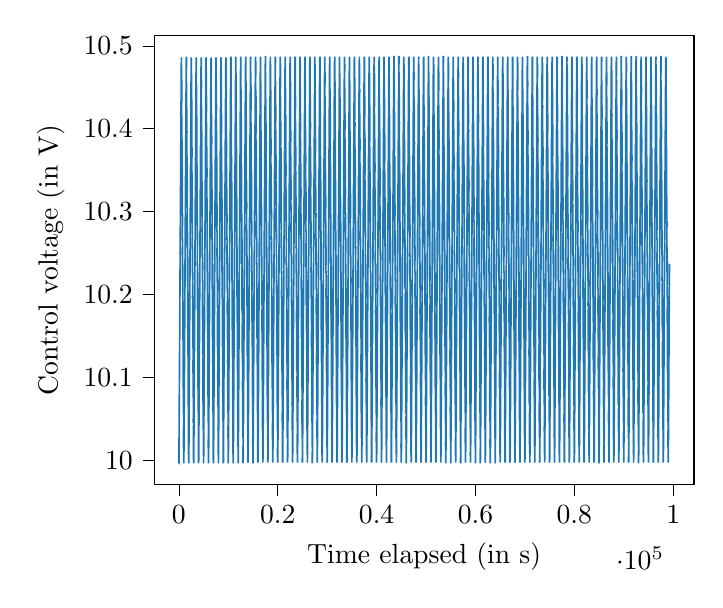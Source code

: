 % This file was created by tikzplotlib v0.9.5.
\begin{tikzpicture}

\definecolor{color0}{rgb}{0.122,0.467,0.706}

\begin{axis}[
legend cell align={left},
legend style={fill opacity=0.8, draw opacity=1, text opacity=1, draw=white!80!black},
tick align=outside,
tick pos=left,
x grid style={white!69.02!black},
xlabel={Time elapsed (in s)},
ylabel={Control voltage (in V)},
xmin=-4962.4, xmax=104210.4,
xtick style={color=black},
y grid style={white!69.02!black},
ymin=9.971, ymax=10.512,
ytick style={color=black}
]
\addplot [semithick, color0]
table {%
0 9.996
6 9.996
8 9.996
36 10.026
38 10.026
66 10.056
68 10.056
96 10.086
98 10.086
126 10.116
128 10.116
156 10.146
158 10.146
186 10.176
216 10.206
188 10.176
246 10.236
218 10.206
276 10.266
248 10.236
306 10.296
278 10.266
308 10.296
336 10.326
338 10.326
366 10.356
368 10.356
396 10.386
398 10.386
426 10.416
456 10.446
428 10.416
458 10.446
486 10.476
516 10.486
488 10.476
518 10.446
546 10.476
576 10.446
548 10.416
578 10.386
606 10.416
608 10.356
636 10.386
638 10.326
666 10.356
696 10.326
668 10.296
726 10.296
698 10.266
756 10.266
728 10.236
758 10.206
786 10.236
816 10.206
788 10.176
846 10.176
818 10.146
876 10.146
848 10.116
878 10.086
906 10.116
908 10.056
936 10.086
966 10.056
938 10.026
968 9.996
996 10.026
998 9.996
1026 10.016
1028 10.016
1056 10.046
1086 10.076
1058 10.046
1088 10.076
1116 10.106
1118 10.106
1146 10.136
1148 10.136
1176 10.166
1178 10.166
1206 10.196
1236 10.226
1208 10.196
1266 10.256
1238 10.226
1268 10.256
1296 10.286
1326 10.316
1298 10.286
1328 10.316
1356 10.346
1358 10.346
1386 10.376
1388 10.376
1416 10.406
1418 10.406
1446 10.436
1476 10.466
1448 10.436
1478 10.466
1506 10.486
1536 10.486
1508 10.456
1538 10.426
1566 10.456
1568 10.396
1596 10.426
1626 10.396
1598 10.366
1656 10.366
1628 10.336
1686 10.336
1658 10.306
1716 10.306
1688 10.276
1718 10.246
1746 10.276
1748 10.216
1776 10.246
1806 10.216
1778 10.186
1808 10.156
1836 10.186
1838 10.126
1866 10.156
1868 10.096
1896 10.126
1898 10.066
1926 10.096
1956 10.066
1928 10.036
1958 10.006
1986 10.036
2016 10.006
1988 9.996
2018 10.006
2046 10.036
2076 10.066
2048 10.036
2078 10.066
2106 10.096
2108 10.096
2136 10.126
2166 10.156
2138 10.126
2168 10.156
2196 10.186
2198 10.186
2226 10.216
2228 10.216
2256 10.246
2286 10.276
2258 10.246
2316 10.306
2288 10.276
2346 10.336
2318 10.306
2376 10.366
2348 10.336
2406 10.396
2378 10.366
2436 10.426
2408 10.396
2466 10.456
2438 10.426
2496 10.486
2468 10.456
2498 10.466
2526 10.486
2528 10.436
2556 10.466
2558 10.406
2586 10.436
2616 10.406
2588 10.376
2646 10.376
2618 10.346
2676 10.346
2648 10.316
2678 10.286
2706 10.316
2736 10.286
2708 10.256
2766 10.256
2738 10.226
2796 10.226
2768 10.196
2826 10.196
2798 10.166
2856 10.166
2828 10.136
2886 10.136
2858 10.106
2916 10.106
2888 10.076
2946 10.076
2918 10.046
2976 10.046
2948 10.016
2978 9.996
3006 10.016
3008 9.996
3036 10.026
3038 10.026
3066 10.056
3068 10.056
3096 10.086
3098 10.086
3126 10.116
3128 10.116
3156 10.146
3158 10.146
3186 10.176
3188 10.176
3216 10.206
3218 10.206
3246 10.236
3248 10.236
3276 10.266
3278 10.266
3306 10.296
3308 10.296
3336 10.326
3338 10.326
3366 10.356
3368 10.356
3396 10.386
3398 10.386
3426 10.416
3428 10.416
3456 10.446
3458 10.446
3486 10.476
3488 10.476
3516 10.486
3518 10.446
3546 10.476
3548 10.416
3576 10.446
3578 10.386
3606 10.416
3608 10.356
3636 10.386
3638 10.326
3666 10.356
3668 10.296
3696 10.326
3698 10.266
3726 10.296
3756 10.267
3728 10.236
3786 10.236
3758 10.206
3788 10.176
3816 10.207
3846 10.176
3818 10.146
3848 10.116
3876 10.146
3878 10.086
3906 10.116
3908 10.057
3936 10.086
3966 10.057
3938 10.026
3968 9.996
3996 10.026
3998 9.996
4026 10.016
4028 10.016
4056 10.046
4058 10.046
4086 10.076
4116 10.106
4088 10.076
4146 10.136
4118 10.106
4148 10.136
4176 10.166
4178 10.166
4206 10.196
4208 10.196
4236 10.226
4238 10.226
4266 10.256
4268 10.256
4296 10.287
4326 10.316
4298 10.287
4328 10.316
4356 10.346
4358 10.346
4386 10.377
4416 10.406
4388 10.377
4446 10.437
4418 10.406
4476 10.466
4448 10.437
4506 10.486
4478 10.466
4536 10.486
4508 10.457
4566 10.457
4538 10.426
4596 10.426
4568 10.397
4598 10.366
4626 10.397
4628 10.336
4656 10.366
4658 10.306
4686 10.336
4716 10.306
4688 10.276
4746 10.276
4718 10.247
4776 10.247
4748 10.216
4806 10.216
4778 10.186
4808 10.156
4836 10.186
4838 10.126
4866 10.156
4896 10.126
4868 10.096
4898 10.066
4926 10.096
4928 10.037
4956 10.066
4958 10.006
4986 10.037
5016 10.006
4988 9.996
5018 10.006
5046 10.037
5048 10.037
5076 10.066
5078 10.066
5106 10.097
5136 10.126
5108 10.096
5138 10.126
5166 10.156
5168 10.156
5196 10.186
5198 10.186
5226 10.216
5228 10.216
5256 10.247
5258 10.247
5286 10.276
5288 10.276
5316 10.307
5318 10.307
5346 10.336
5348 10.336
5376 10.366
5378 10.366
5406 10.397
5408 10.397
5436 10.426
5438 10.426
5466 10.457
5496 10.486
5468 10.457
5526 10.486
5498 10.466
5556 10.466
5528 10.437
5586 10.437
5558 10.406
5616 10.406
5588 10.377
5646 10.377
5618 10.346
5676 10.347
5648 10.316
5678 10.287
5706 10.316
5708 10.256
5736 10.287
5738 10.227
5766 10.256
5768 10.196
5796 10.227
5798 10.166
5826 10.196
5828 10.136
5856 10.166
5858 10.106
5886 10.137
5888 10.077
5916 10.106
5918 10.046
5946 10.077
5976 10.046
5948 10.016
6006 10.016
5978 9.996
6036 10.026
6008 9.996
6066 10.057
6038 10.026
6096 10.086
6068 10.057
6098 10.086
6126 10.117
6128 10.117
6156 10.146
6158 10.146
6186 10.176
6216 10.207
6188 10.176
6246 10.236
6218 10.207
6276 10.267
6248 10.236
6278 10.267
6306 10.296
6336 10.327
6308 10.296
6338 10.327
6366 10.356
6368 10.356
6396 10.386
6426 10.417
6398 10.386
6456 10.446
6428 10.417
6458 10.446
6486 10.477
6488 10.477
6516 10.486
6546 10.477
6518 10.446
6576 10.446
6548 10.417
6578 10.386
6606 10.417
6636 10.386
6608 10.356
6666 10.356
6638 10.327
6668 10.296
6696 10.327
6726 10.296
6698 10.267
6756 10.267
6728 10.236
6758 10.207
6786 10.237
6816 10.207
6788 10.176
6818 10.146
6846 10.176
6848 10.117
6876 10.146
6878 10.086
6906 10.117
6908 10.057
6936 10.086
6938 10.027
6966 10.057
6968 9.996
6996 10.027
7026 10.016
6998 9.996
7028 10.016
7056 10.046
7086 10.077
7058 10.046
7116 10.106
7088 10.077
7118 10.106
7146 10.137
7176 10.166
7148 10.137
7206 10.196
7178 10.166
7208 10.196
7236 10.227
7238 10.227
7266 10.256
7268 10.256
7296 10.287
7326 10.316
7298 10.287
7328 10.316
7356 10.347
7386 10.377
7358 10.347
7388 10.377
7416 10.406
7418 10.406
7446 10.437
7448 10.437
7476 10.466
7478 10.466
7506 10.486
7508 10.457
7536 10.486
7538 10.426
7566 10.457
7596 10.426
7568 10.397
7598 10.367
7626 10.397
7628 10.336
7656 10.367
7686 10.336
7658 10.307
7716 10.307
7688 10.276
7746 10.276
7718 10.247
7776 10.247
7748 10.216
7806 10.216
7778 10.186
7836 10.186
7808 10.157
7838 10.126
7866 10.157
7896 10.126
7868 10.097
7926 10.097
7898 10.066
7956 10.066
7928 10.037
7958 10.007
7986 10.037
7988 9.996
8016 10.007
8018 10.007
8046 10.037
8048 10.037
8076 10.066
8078 10.066
8106 10.097
8108 10.097
8136 10.126
8138 10.126
8166 10.157
8168 10.157
8196 10.186
8198 10.186
8226 10.216
8228 10.216
8256 10.247
8286 10.276
8258 10.247
8288 10.276
8316 10.307
8318 10.307
8346 10.336
8348 10.336
8376 10.367
8378 10.367
8406 10.397
8408 10.397
8436 10.426
8438 10.426
8466 10.457
8468 10.457
8496 10.486
8498 10.466
8526 10.486
8528 10.437
8556 10.466
8558 10.406
8586 10.437
8616 10.406
8588 10.377
8618 10.347
8646 10.377
8648 10.316
8676 10.347
8678 10.287
8706 10.316
8708 10.257
8736 10.287
8738 10.227
8766 10.257
8768 10.196
8796 10.227
8798 10.166
8826 10.196
8828 10.137
8856 10.166
8858 10.106
8886 10.137
8888 10.077
8916 10.106
8918 10.047
8946 10.077
8948 10.016
8976 10.047
8978 9.996
9006 10.016
9008 9.996
9036 10.027
9038 10.027
9066 10.057
9068 10.057
9096 10.086
9098 10.086
9126 10.117
9128 10.117
9156 10.146
9158 10.146
9186 10.177
9188 10.177
9216 10.207
9218 10.207
9246 10.237
9248 10.237
9276 10.267
9278 10.267
9306 10.296
9308 10.296
9336 10.327
9338 10.327
9366 10.356
9368 10.356
9396 10.387
9398 10.387
9426 10.417
9428 10.417
9456 10.447
9458 10.447
9486 10.477
9488 10.477
9516 10.486
9546 10.477
9518 10.447
9576 10.447
9548 10.417
9606 10.417
9578 10.387
9636 10.387
9608 10.356
9666 10.356
9638 10.327
9696 10.327
9668 10.296
9726 10.296
9698 10.267
9756 10.267
9728 10.237
9786 10.237
9758 10.207
9816 10.207
9788 10.177
9846 10.177
9818 10.146
9876 10.146
9848 10.117
9906 10.117
9878 10.086
9936 10.086
9908 10.057
9966 10.057
9938 10.027
9996 10.027
9968 9.996
10026 10.016
9998 9.996
10056 10.047
10028 10.016
10086 10.077
10058 10.047
10116 10.106
10088 10.077
10146 10.137
10118 10.106
10148 10.137
10176 10.166
10178 10.166
10206 10.196
10208 10.196
10236 10.227
10238 10.227
10266 10.257
10268 10.257
10296 10.287
10298 10.287
10326 10.316
10328 10.316
10356 10.347
10358 10.347
10386 10.377
10388 10.377
10416 10.407
10418 10.407
10446 10.437
10448 10.437
10476 10.467
10478 10.467
10506 10.487
10508 10.457
10536 10.487
10538 10.426
10566 10.457
10568 10.397
10596 10.426
10598 10.367
10626 10.397
10628 10.336
10656 10.367
10658 10.307
10686 10.336
10688 10.277
10716 10.307
10718 10.247
10746 10.277
10748 10.216
10776 10.247
10778 10.186
10806 10.217
10808 10.157
10836 10.186
10838 10.126
10866 10.157
10868 10.097
10896 10.126
10898 10.067
10926 10.097
10928 10.037
10956 10.067
10958 10.007
10986 10.037
10988 9.996
11016 10.007
11018 10.007
11046 10.037
11048 10.037
11076 10.067
11078 10.067
11106 10.097
11108 10.097
11136 10.126
11138 10.126
11166 10.157
11168 10.157
11196 10.186
11198 10.186
11226 10.216
11228 10.216
11256 10.247
11258 10.247
11286 10.277
11288 10.277
11316 10.307
11318 10.307
11346 10.336
11348 10.336
11376 10.367
11378 10.367
11406 10.397
11408 10.397
11436 10.426
11438 10.426
11466 10.457
11468 10.457
11496 10.487
11498 10.467
11526 10.487
11528 10.437
11556 10.467
11558 10.407
11586 10.437
11588 10.377
11616 10.407
11618 10.347
11646 10.377
11648 10.316
11676 10.347
11678 10.287
11706 10.316
11708 10.257
11736 10.287
11738 10.227
11766 10.257
11768 10.197
11796 10.227
11798 10.166
11826 10.197
11828 10.137
11856 10.166
11858 10.107
11886 10.137
11888 10.077
11916 10.107
11918 10.047
11946 10.077
11948 10.016
11976 10.047
11978 9.996
12006 10.016
12008 9.996
12036 10.027
12038 10.027
12066 10.057
12068 10.057
12096 10.087
12098 10.087
12126 10.117
12128 10.117
12156 10.146
12158 10.146
12186 10.177
12188 10.177
12216 10.207
12218 10.207
12246 10.237
12248 10.237
12276 10.267
12278 10.267
12306 10.297
12308 10.297
12336 10.327
12338 10.327
12366 10.356
12368 10.356
12396 10.387
12398 10.387
12426 10.417
12428 10.417
12456 10.447
12458 10.447
12486 10.477
12488 10.477
12516 10.487
12518 10.447
12546 10.477
12548 10.417
12576 10.447
12578 10.387
12606 10.417
12608 10.356
12636 10.387
12638 10.327
12666 10.356
12668 10.297
12696 10.327
12698 10.267
12726 10.297
12728 10.237
12756 10.267
12786 10.237
12758 10.207
12788 10.177
12816 10.207
12846 10.177
12818 10.146
12848 10.117
12876 10.146
12906 10.117
12878 10.087
12936 10.087
12908 10.057
12938 10.027
12966 10.057
12996 10.027
12968 9.997
13026 10.016
12998 9.996
13056 10.047
13028 10.016
13058 10.047
13086 10.077
13088 10.077
13116 10.107
13146 10.137
13118 10.106
13176 10.166
13148 10.137
13206 10.197
13178 10.166
13236 10.227
13208 10.197
13266 10.257
13238 10.227
13268 10.257
13296 10.287
13298 10.287
13326 10.317
13328 10.317
13356 10.347
13358 10.347
13386 10.377
13416 10.407
13388 10.377
13446 10.437
13418 10.407
13448 10.437
13476 10.467
13478 10.467
13506 10.487
13508 10.457
13536 10.487
13538 10.427
13566 10.457
13568 10.397
13596 10.427
13626 10.397
13598 10.367
13656 10.367
13628 10.337
13658 10.307
13686 10.337
13716 10.307
13688 10.277
13746 10.277
13718 10.247
13748 10.217
13776 10.247
13778 10.186
13806 10.217
13836 10.186
13808 10.157
13838 10.126
13866 10.157
13896 10.127
13868 10.097
13926 10.097
13898 10.067
13928 10.037
13956 10.067
13986 10.037
13958 10.007
13988 9.997
14016 10.007
14046 10.037
14018 10.007
14076 10.067
14048 10.037
14106 10.097
14078 10.067
14136 10.127
14108 10.097
14166 10.157
14138 10.127
14168 10.157
14196 10.186
14198 10.186
14226 10.217
14228 10.217
14256 10.247
14258 10.247
14286 10.277
14316 10.307
14288 10.277
14318 10.307
14346 10.337
14348 10.337
14376 10.367
14406 10.397
14378 10.367
14436 10.427
14408 10.397
14438 10.427
14466 10.457
14496 10.487
14468 10.457
14526 10.487
14498 10.467
14528 10.437
14556 10.467
14586 10.437
14558 10.407
14616 10.407
14588 10.377
14618 10.347
14646 10.377
14648 10.317
14676 10.347
14706 10.317
14678 10.287
14736 10.287
14708 10.257
14766 10.257
14738 10.227
14796 10.227
14768 10.197
14798 10.167
14826 10.197
14828 10.137
14856 10.167
14886 10.137
14858 10.107
14888 10.077
14916 10.107
14946 10.077
14918 10.047
14976 10.047
14948 10.017
15006 10.017
14978 9.997
15008 9.997
15036 10.027
15038 10.027
15066 10.057
15068 10.057
15096 10.087
15126 10.117
15098 10.087
15156 10.147
15128 10.117
15186 10.177
15158 10.147
15188 10.177
15216 10.207
15246 10.237
15218 10.207
15248 10.237
15276 10.267
15278 10.267
15306 10.297
15308 10.297
15336 10.327
15338 10.327
15366 10.357
15368 10.357
15396 10.387
15426 10.417
15398 10.387
15428 10.417
15456 10.447
15458 10.447
15486 10.477
15488 10.477
15516 10.487
15546 10.477
15518 10.447
15548 10.417
15576 10.447
15606 10.417
15578 10.387
15608 10.357
15636 10.387
15666 10.357
15638 10.327
15696 10.327
15668 10.297
15726 10.297
15698 10.267
15756 10.267
15728 10.237
15786 10.237
15758 10.207
15816 10.207
15788 10.177
15818 10.147
15846 10.177
15876 10.147
15848 10.117
15906 10.117
15878 10.087
15908 10.057
15936 10.087
15938 10.027
15966 10.057
15968 9.997
15996 10.027
15998 9.997
16026 10.017
16056 10.047
16028 10.017
16086 10.077
16058 10.047
16116 10.107
16088 10.077
16146 10.137
16118 10.107
16148 10.137
16176 10.167
16178 10.167
16206 10.197
16236 10.227
16208 10.197
16238 10.227
16266 10.257
16268 10.257
16296 10.287
16298 10.287
16326 10.317
16356 10.347
16328 10.317
16358 10.347
16386 10.377
16388 10.377
16416 10.407
16446 10.437
16418 10.407
16448 10.437
16476 10.467
16478 10.467
16506 10.487
16508 10.457
16536 10.487
16538 10.427
16566 10.457
16596 10.427
16568 10.397
16626 10.397
16598 10.367
16628 10.337
16656 10.367
16686 10.337
16658 10.307
16688 10.277
16716 10.307
16718 10.247
16746 10.277
16748 10.217
16776 10.247
16778 10.187
16806 10.217
16836 10.187
16808 10.157
16866 10.157
16838 10.127
16868 10.097
16896 10.127
16926 10.097
16898 10.067
16928 10.037
16956 10.067
16958 10.007
16986 10.037
16988 9.997
17016 10.007
17046 10.037
17018 10.007
17076 10.067
17048 10.037
17106 10.097
17078 10.067
17108 10.097
17136 10.127
17166 10.157
17138 10.127
17196 10.187
17168 10.157
17198 10.187
17226 10.217
17228 10.217
17256 10.247
17258 10.247
17286 10.277
17316 10.307
17288 10.277
17346 10.337
17318 10.307
17348 10.337
17376 10.367
17406 10.397
17378 10.367
17408 10.397
17436 10.427
17438 10.427
17466 10.457
17468 10.457
17496 10.487
17526 10.487
17498 10.467
17556 10.467
17528 10.437
17558 10.407
17586 10.437
17588 10.377
17616 10.407
17646 10.377
17618 10.347
17648 10.317
17676 10.347
17678 10.287
17706 10.317
17708 10.257
17736 10.287
17738 10.227
17766 10.257
17768 10.197
17796 10.227
17826 10.197
17798 10.167
17828 10.137
17856 10.167
17886 10.137
17858 10.107
17888 10.077
17916 10.107
17918 10.047
17946 10.077
17948 10.017
17976 10.047
18006 10.017
17978 9.997
18036 10.027
18008 9.997
18066 10.057
18038 10.027
18068 10.057
18096 10.087
18126 10.117
18098 10.087
18156 10.147
18128 10.117
18158 10.147
18186 10.177
18188 10.177
18216 10.207
18218 10.207
18246 10.237
18276 10.267
18248 10.237
18306 10.297
18278 10.267
18308 10.297
18336 10.327
18366 10.357
18338 10.327
18368 10.357
18396 10.387
18398 10.387
18426 10.417
18428 10.417
18456 10.447
18458 10.447
18486 10.477
18516 10.487
18488 10.477
18546 10.477
18518 10.447
18548 10.417
18576 10.447
18606 10.417
18578 10.387
18636 10.387
18608 10.357
18638 10.327
18666 10.357
18668 10.297
18696 10.327
18726 10.297
18698 10.267
18756 10.267
18728 10.237
18786 10.237
18758 10.207
18788 10.177
18816 10.207
18818 10.147
18846 10.177
18848 10.117
18876 10.147
18878 10.087
18906 10.117
18908 10.057
18936 10.087
18966 10.057
18938 10.027
18996 10.027
18968 9.997
19026 10.017
18998 9.997
19028 10.017
19056 10.047
19086 10.077
19058 10.047
19088 10.077
19116 10.107
19146 10.137
19118 10.107
19176 10.167
19148 10.137
19206 10.197
19178 10.167
19236 10.227
19208 10.197
19238 10.227
19266 10.257
19268 10.257
19296 10.287
19298 10.287
19326 10.317
19328 10.317
19356 10.347
19358 10.347
19386 10.377
19416 10.407
19388 10.377
19418 10.407
19446 10.437
19476 10.467
19448 10.437
19506 10.487
19478 10.467
19536 10.487
19508 10.457
19566 10.457
19538 10.427
19596 10.427
19568 10.397
19626 10.397
19598 10.367
19656 10.367
19628 10.337
19658 10.307
19686 10.337
19716 10.307
19688 10.277
19746 10.277
19718 10.247
19776 10.247
19748 10.217
19778 10.187
19806 10.217
19836 10.187
19808 10.157
19866 10.157
19838 10.127
19896 10.127
19868 10.097
19898 10.067
19926 10.097
19956 10.067
19928 10.037
19986 10.037
19958 10.007
19988 9.997
20016 10.007
20018 10.007
20046 10.037
20076 10.067
20048 10.037
20106 10.097
20078 10.067
20136 10.127
20108 10.097
20138 10.127
20166 10.157
20196 10.187
20168 10.157
20226 10.217
20198 10.187
20256 10.247
20228 10.217
20286 10.277
20258 10.247
20316 10.307
20288 10.277
20346 10.337
20318 10.307
20376 10.367
20348 10.337
20378 10.367
20406 10.397
20436 10.427
20408 10.397
20466 10.457
20438 10.427
20496 10.487
20468 10.457
20498 10.467
20526 10.487
20556 10.467
20528 10.437
20586 10.437
20558 10.407
20616 10.407
20588 10.377
20618 10.347
20646 10.377
20676 10.347
20648 10.317
20706 10.317
20678 10.287
20736 10.287
20708 10.257
20766 10.257
20738 10.227
20796 10.227
20768 10.197
20826 10.197
20798 10.167
20856 10.167
20828 10.137
20858 10.107
20886 10.137
20916 10.107
20888 10.077
20946 10.077
20918 10.047
20976 10.047
20948 10.017
20978 9.997
21006 10.017
21036 10.027
21008 9.997
21038 10.027
21066 10.057
21096 10.087
21068 10.057
21098 10.087
21126 10.117
21156 10.147
21128 10.117
21186 10.177
21158 10.147
21216 10.207
21188 10.177
21246 10.237
21218 10.207
21276 10.267
21248 10.237
21306 10.297
21278 10.267
21336 10.327
21308 10.297
21338 10.327
21366 10.357
21396 10.387
21368 10.357
21426 10.417
21398 10.387
21456 10.447
21428 10.417
21458 10.447
21486 10.477
21516 10.487
21488 10.477
21546 10.477
21518 10.447
21576 10.447
21548 10.417
21578 10.387
21606 10.417
21636 10.387
21608 10.357
21666 10.357
21638 10.327
21696 10.327
21668 10.297
21726 10.297
21698 10.267
21756 10.267
21728 10.237
21786 10.237
21758 10.207
21816 10.207
21788 10.177
21818 10.147
21846 10.177
21876 10.147
21848 10.117
21906 10.117
21878 10.087
21936 10.087
21908 10.057
21938 10.027
21966 10.057
21996 10.027
21968 9.997
22026 10.017
21998 9.997
22056 10.047
22028 10.017
22058 10.047
22086 10.077
22116 10.107
22088 10.077
22146 10.137
22118 10.107
22176 10.167
22148 10.137
22206 10.197
22178 10.167
22236 10.227
22208 10.197
22266 10.257
22238 10.227
22296 10.287
22268 10.257
22298 10.287
22326 10.317
22356 10.347
22328 10.317
22386 10.377
22358 10.347
22416 10.407
22388 10.377
22418 10.407
22446 10.437
22476 10.467
22448 10.437
22506 10.487
22478 10.467
22536 10.487
22508 10.457
22538 10.427
22566 10.457
22596 10.427
22568 10.397
22626 10.397
22598 10.367
22656 10.367
22628 10.337
22686 10.337
22658 10.307
22716 10.307
22688 10.277
22746 10.277
22718 10.247
22776 10.247
22748 10.217
22806 10.217
22778 10.187
22836 10.187
22808 10.157
22866 10.157
22838 10.127
22896 10.127
22868 10.097
22926 10.097
22898 10.067
22956 10.067
22928 10.037
22986 10.037
22958 10.007
23016 10.007
22988 9.997
23046 10.037
23018 10.007
23076 10.067
23048 10.037
23106 10.097
23078 10.067
23136 10.127
23108 10.097
23166 10.157
23138 10.127
23196 10.187
23168 10.157
23226 10.217
23198 10.187
23256 10.247
23228 10.217
23258 10.247
23286 10.277
23316 10.307
23288 10.277
23346 10.337
23318 10.307
23376 10.367
23348 10.337
23378 10.367
23406 10.397
23436 10.427
23408 10.397
23466 10.457
23438 10.427
23496 10.487
23468 10.457
23498 10.467
23526 10.487
23556 10.467
23528 10.437
23586 10.437
23558 10.407
23616 10.407
23588 10.377
23646 10.377
23618 10.347
23676 10.347
23648 10.317
23706 10.317
23678 10.287
23736 10.287
23708 10.257
23766 10.257
23738 10.227
23796 10.227
23768 10.197
23826 10.197
23798 10.167
23856 10.167
23828 10.137
23858 10.107
23886 10.137
23916 10.107
23888 10.077
23946 10.077
23918 10.047
23976 10.047
23948 10.017
23978 9.997
24006 10.017
24036 10.027
24008 9.997
24066 10.057
24038 10.027
24096 10.087
24068 10.057
24126 10.117
24098 10.087
24156 10.147
24128 10.117
24186 10.177
24158 10.147
24216 10.207
24188 10.177
24218 10.207
24246 10.237
24276 10.267
24248 10.237
24306 10.297
24278 10.267
24336 10.327
24308 10.297
24338 10.327
24366 10.357
24396 10.387
24368 10.357
24426 10.417
24398 10.387
24456 10.447
24428 10.417
24458 10.447
24486 10.477
24516 10.487
24488 10.477
24546 10.477
24518 10.447
24576 10.447
24548 10.417
24606 10.417
24578 10.387
24636 10.387
24608 10.357
24666 10.357
24638 10.327
24696 10.327
24668 10.297
24698 10.267
24726 10.297
24756 10.267
24728 10.237
24786 10.237
24758 10.207
24816 10.207
24788 10.177
24818 10.147
24846 10.177
24876 10.147
24848 10.117
24906 10.117
24878 10.087
24936 10.087
24908 10.057
24938 10.027
24966 10.057
24996 10.027
24968 9.997
25026 10.017
24998 9.997
25056 10.047
25028 10.017
25086 10.077
25058 10.047
25116 10.107
25088 10.077
25146 10.137
25118 10.107
25176 10.167
25148 10.137
25206 10.197
25178 10.167
25236 10.227
25208 10.197
25266 10.257
25238 10.227
25296 10.287
25268 10.257
25326 10.317
25298 10.287
25356 10.347
25328 10.317
25386 10.377
25358 10.347
25416 10.407
25388 10.377
25446 10.437
25418 10.407
25476 10.467
25448 10.437
25506 10.487
25478 10.467
25536 10.487
25508 10.457
25566 10.457
25538 10.427
25596 10.427
25568 10.397
25626 10.397
25598 10.367
25656 10.367
25628 10.337
25658 10.307
25686 10.337
25716 10.307
25688 10.277
25746 10.277
25718 10.247
25748 10.217
25776 10.247
25778 10.187
25806 10.217
25836 10.187
25808 10.157
25866 10.157
25838 10.127
25896 10.127
25868 10.097
25926 10.097
25898 10.067
25928 10.037
25956 10.067
25958 10.007
25986 10.037
25988 9.997
26016 10.007
26018 10.007
26046 10.037
26076 10.067
26048 10.037
26106 10.097
26078 10.067
26136 10.127
26108 10.097
26166 10.157
26138 10.127
26196 10.187
26168 10.157
26226 10.217
26198 10.187
26256 10.247
26228 10.217
26286 10.277
26258 10.247
26288 10.277
26316 10.307
26318 10.307
26346 10.337
26348 10.337
26376 10.367
26378 10.367
26406 10.397
26408 10.397
26436 10.427
26438 10.427
26466 10.457
26468 10.457
26496 10.487
26498 10.467
26526 10.487
26556 10.467
26528 10.437
26586 10.437
26558 10.407
26616 10.407
26588 10.377
26646 10.377
26618 10.347
26676 10.347
26648 10.317
26706 10.317
26678 10.287
26736 10.287
26708 10.257
26766 10.257
26738 10.227
26796 10.227
26768 10.197
26826 10.197
26798 10.167
26856 10.167
26828 10.137
26886 10.137
26858 10.107
26916 10.107
26888 10.077
26946 10.077
26918 10.047
26976 10.047
26948 10.017
27006 10.017
26978 9.997
27008 9.997
27036 10.027
27038 10.027
27066 10.057
27068 10.057
27096 10.087
27098 10.087
27126 10.117
27128 10.117
27156 10.147
27158 10.147
27186 10.177
27188 10.177
27216 10.207
27218 10.207
27246 10.237
27248 10.237
27276 10.267
27278 10.267
27306 10.297
27308 10.297
27336 10.327
27338 10.327
27366 10.357
27368 10.357
27396 10.387
27398 10.387
27426 10.417
27428 10.417
27456 10.447
27458 10.447
27486 10.477
27516 10.487
27488 10.477
27546 10.477
27518 10.447
27576 10.447
27548 10.417
27606 10.417
27578 10.387
27636 10.387
27608 10.357
27666 10.357
27638 10.327
27696 10.327
27668 10.297
27726 10.297
27698 10.267
27756 10.267
27728 10.237
27786 10.237
27758 10.207
27816 10.207
27788 10.177
27846 10.177
27818 10.147
27876 10.147
27848 10.117
27906 10.117
27878 10.087
27936 10.087
27908 10.057
27966 10.057
27938 10.027
27996 10.027
27968 9.997
28026 10.017
27998 9.997
28056 10.047
28028 10.017
28086 10.077
28058 10.047
28116 10.107
28088 10.077
28146 10.137
28118 10.107
28176 10.167
28148 10.137
28206 10.197
28178 10.167
28236 10.227
28208 10.197
28266 10.257
28238 10.227
28296 10.287
28268 10.257
28298 10.287
28326 10.317
28328 10.317
28356 10.347
28358 10.347
28386 10.377
28388 10.377
28416 10.407
28418 10.407
28446 10.437
28448 10.437
28476 10.467
28478 10.467
28506 10.487
28508 10.457
28536 10.487
28538 10.427
28566 10.457
28568 10.397
28596 10.427
28598 10.367
28626 10.397
28628 10.337
28656 10.367
28658 10.307
28686 10.337
28688 10.277
28716 10.307
28718 10.247
28746 10.277
28748 10.217
28776 10.247
28778 10.187
28806 10.217
28808 10.157
28836 10.187
28838 10.127
28866 10.157
28868 10.097
28896 10.127
28898 10.067
28926 10.097
28928 10.037
28956 10.067
28958 10.007
28986 10.037
28988 9.997
29016 10.007
29018 10.007
29046 10.037
29048 10.037
29076 10.067
29078 10.067
29106 10.097
29108 10.097
29136 10.127
29138 10.127
29166 10.157
29168 10.157
29196 10.187
29198 10.187
29226 10.217
29228 10.217
29256 10.247
29258 10.247
29286 10.277
29288 10.277
29316 10.307
29318 10.307
29346 10.337
29348 10.337
29376 10.367
29378 10.367
29406 10.397
29436 10.427
29408 10.397
29466 10.457
29438 10.427
29496 10.487
29468 10.457
29526 10.487
29498 10.467
29556 10.467
29528 10.437
29586 10.437
29558 10.407
29616 10.407
29588 10.377
29646 10.377
29618 10.347
29676 10.347
29648 10.317
29706 10.317
29678 10.287
29736 10.287
29708 10.257
29766 10.257
29738 10.227
29796 10.227
29768 10.197
29826 10.197
29798 10.167
29856 10.167
29828 10.137
29886 10.137
29858 10.107
29916 10.107
29888 10.077
29946 10.077
29918 10.047
29976 10.047
29948 10.017
30006 10.017
29978 9.997
30036 10.027
30008 9.997
30066 10.057
30038 10.027
30096 10.087
30068 10.057
30126 10.117
30098 10.087
30156 10.147
30128 10.117
30186 10.177
30158 10.147
30216 10.207
30188 10.177
30246 10.237
30218 10.207
30276 10.267
30248 10.237
30306 10.297
30278 10.267
30336 10.327
30308 10.297
30366 10.357
30338 10.327
30396 10.387
30368 10.357
30426 10.417
30398 10.387
30456 10.447
30428 10.417
30486 10.477
30458 10.447
30488 10.477
30516 10.487
30518 10.447
30546 10.477
30548 10.417
30576 10.447
30578 10.387
30606 10.417
30608 10.357
30636 10.387
30638 10.327
30666 10.357
30668 10.297
30696 10.327
30698 10.267
30726 10.297
30728 10.237
30756 10.267
30758 10.207
30786 10.237
30788 10.177
30816 10.207
30818 10.147
30846 10.177
30848 10.117
30876 10.147
30878 10.087
30906 10.117
30908 10.057
30936 10.087
30938 10.027
30966 10.057
30968 9.997
30996 10.027
30998 9.997
31026 10.017
31028 10.017
31056 10.047
31058 10.047
31086 10.077
31088 10.077
31116 10.107
31118 10.107
31146 10.137
31148 10.137
31176 10.167
31178 10.167
31206 10.197
31208 10.197
31236 10.227
31238 10.227
31266 10.257
31268 10.257
31296 10.287
31298 10.287
31326 10.317
31328 10.317
31356 10.347
31358 10.347
31386 10.377
31388 10.377
31416 10.407
31418 10.407
31446 10.437
31448 10.437
31476 10.467
31478 10.467
31506 10.487
31508 10.457
31536 10.487
31538 10.427
31566 10.457
31568 10.397
31596 10.427
31598 10.367
31626 10.397
31628 10.337
31656 10.367
31658 10.307
31686 10.337
31688 10.277
31716 10.307
31718 10.247
31746 10.277
31748 10.217
31776 10.247
31778 10.187
31806 10.217
31808 10.157
31836 10.187
31838 10.127
31866 10.157
31868 10.097
31896 10.127
31898 10.067
31926 10.097
31928 10.037
31956 10.067
31958 10.007
31986 10.037
31988 9.997
32016 10.007
32018 10.007
32046 10.037
32048 10.037
32076 10.067
32078 10.067
32106 10.097
32108 10.097
32136 10.127
32138 10.127
32166 10.157
32168 10.157
32196 10.187
32198 10.187
32226 10.217
32228 10.217
32256 10.247
32258 10.247
32286 10.277
32288 10.277
32316 10.307
32318 10.307
32346 10.337
32348 10.337
32376 10.367
32378 10.367
32406 10.397
32408 10.397
32436 10.427
32438 10.427
32466 10.457
32468 10.457
32496 10.487
32498 10.467
32526 10.487
32528 10.437
32556 10.467
32558 10.407
32586 10.437
32588 10.377
32616 10.407
32618 10.347
32646 10.377
32648 10.317
32676 10.347
32678 10.287
32706 10.317
32708 10.257
32736 10.287
32738 10.227
32766 10.257
32768 10.197
32796 10.227
32798 10.167
32826 10.197
32828 10.137
32856 10.167
32858 10.107
32886 10.137
32888 10.077
32916 10.107
32918 10.047
32946 10.077
32948 10.017
32976 10.047
32978 9.997
33006 10.017
33008 9.997
33036 10.027
33038 10.027
33066 10.057
33068 10.057
33096 10.087
33098 10.087
33126 10.117
33128 10.117
33156 10.147
33158 10.147
33186 10.177
33188 10.177
33216 10.207
33218 10.207
33246 10.237
33276 10.267
33248 10.237
33306 10.297
33278 10.267
33336 10.327
33308 10.297
33366 10.357
33338 10.327
33396 10.387
33368 10.357
33426 10.417
33398 10.387
33456 10.447
33428 10.417
33486 10.477
33458 10.447
33516 10.487
33488 10.477
33546 10.477
33518 10.447
33576 10.447
33548 10.417
33606 10.417
33578 10.387
33636 10.387
33608 10.357
33666 10.357
33638 10.327
33696 10.327
33668 10.297
33726 10.297
33698 10.267
33756 10.267
33728 10.237
33758 10.207
33786 10.237
33788 10.177
33816 10.207
33818 10.147
33846 10.177
33848 10.117
33876 10.147
33878 10.087
33906 10.117
33908 10.057
33936 10.087
33938 10.027
33966 10.057
33968 9.997
33996 10.027
33998 9.997
34026 10.017
34028 10.017
34056 10.047
34058 10.047
34086 10.077
34088 10.077
34116 10.107
34118 10.107
34146 10.137
34148 10.137
34176 10.167
34178 10.167
34206 10.197
34208 10.197
34236 10.227
34238 10.227
34266 10.257
34268 10.257
34296 10.287
34298 10.287
34326 10.317
34328 10.317
34356 10.347
34358 10.347
34386 10.377
34388 10.377
34416 10.407
34418 10.407
34446 10.437
34448 10.437
34476 10.467
34478 10.467
34506 10.487
34508 10.457
34536 10.487
34538 10.427
34566 10.457
34568 10.397
34596 10.427
34598 10.367
34626 10.397
34656 10.367
34628 10.337
34658 10.307
34686 10.337
34716 10.307
34688 10.277
34718 10.247
34746 10.277
34748 10.217
34776 10.247
34806 10.217
34778 10.187
34836 10.187
34808 10.157
34866 10.157
34838 10.127
34868 10.097
34896 10.127
34926 10.097
34898 10.067
34928 10.037
34956 10.067
34958 10.007
34986 10.037
34988 9.997
35016 10.007
35046 10.037
35018 10.007
35048 10.037
35076 10.067
35078 10.067
35106 10.097
35108 10.097
35136 10.127
35138 10.127
35166 10.157
35168 10.157
35196 10.187
35226 10.217
35198 10.187
35256 10.247
35228 10.217
35286 10.277
35258 10.247
35316 10.307
35288 10.277
35346 10.337
35318 10.307
35348 10.337
35376 10.367
35378 10.367
35406 10.397
35408 10.397
35436 10.427
35438 10.427
35466 10.457
35468 10.457
35496 10.487
35498 10.467
35526 10.487
35528 10.437
35556 10.467
35586 10.437
35558 10.407
35616 10.407
35588 10.377
35618 10.347
35646 10.377
35676 10.347
35648 10.317
35706 10.317
35678 10.287
35736 10.287
35708 10.257
35766 10.257
35738 10.227
35796 10.227
35768 10.197
35826 10.197
35798 10.167
35828 10.137
35856 10.167
35858 10.107
35886 10.137
35888 10.077
35916 10.107
35918 10.047
35946 10.077
35948 10.017
35976 10.047
35978 9.997
36006 10.017
36008 9.997
36036 10.027
36038 10.027
36066 10.057
36068 10.057
36096 10.087
36098 10.087
36126 10.117
36128 10.117
36156 10.147
36158 10.147
36186 10.177
36216 10.207
36188 10.177
36246 10.237
36218 10.207
36276 10.267
36248 10.237
36306 10.297
36278 10.267
36336 10.327
36308 10.297
36366 10.357
36338 10.327
36396 10.387
36368 10.357
36426 10.417
36398 10.387
36456 10.447
36428 10.417
36486 10.477
36458 10.447
36516 10.487
36488 10.477
36546 10.477
36518 10.447
36576 10.447
36548 10.417
36606 10.417
36578 10.387
36636 10.387
36608 10.357
36666 10.357
36638 10.327
36696 10.327
36668 10.297
36726 10.297
36698 10.267
36756 10.267
36728 10.237
36758 10.207
36786 10.237
36788 10.177
36816 10.207
36818 10.147
36846 10.177
36876 10.147
36848 10.117
36878 10.087
36906 10.117
36908 10.057
36936 10.087
36938 10.027
36966 10.057
36996 10.027
36968 9.997
37026 10.017
36998 9.997
37028 10.017
37056 10.047
37086 10.077
37058 10.047
37088 10.077
37116 10.107
37118 10.107
37146 10.137
37148 10.137
37176 10.167
37178 10.167
37206 10.197
37208 10.197
37236 10.227
37238 10.227
37266 10.257
37296 10.287
37268 10.257
37298 10.287
37326 10.317
37356 10.347
37328 10.317
37386 10.377
37358 10.347
37388 10.377
37416 10.407
37446 10.437
37418 10.407
37476 10.467
37448 10.437
37478 10.467
37506 10.487
37508 10.457
37536 10.487
37538 10.427
37566 10.457
37596 10.427
37568 10.397
37598 10.367
37626 10.397
37656 10.367
37628 10.337
37686 10.337
37658 10.307
37716 10.307
37688 10.277
37746 10.277
37718 10.247
37748 10.217
37776 10.247
37806 10.217
37778 10.187
37836 10.187
37808 10.157
37866 10.157
37838 10.127
37896 10.127
37868 10.097
37898 10.067
37926 10.097
37928 10.037
37956 10.067
37958 10.007
37986 10.037
38016 10.007
37988 9.997
38018 10.007
38046 10.037
38076 10.067
38048 10.037
38106 10.097
38078 10.067
38136 10.127
38108 10.097
38138 10.127
38166 10.157
38196 10.187
38168 10.157
38198 10.187
38226 10.217
38228 10.217
38256 10.247
38258 10.247
38286 10.277
38288 10.277
38316 10.307
38318 10.307
38346 10.337
38376 10.367
38348 10.337
38378 10.367
38406 10.397
38408 10.397
38436 10.427
38466 10.457
38438 10.427
38496 10.487
38468 10.457
38498 10.467
38526 10.487
38528 10.437
38556 10.467
38558 10.407
38586 10.437
38616 10.407
38588 10.377
38646 10.377
38618 10.347
38676 10.347
38648 10.317
38678 10.287
38706 10.317
38736 10.287
38708 10.257
38766 10.257
38738 10.227
38796 10.227
38768 10.197
38826 10.197
38798 10.167
38856 10.167
38828 10.137
38886 10.137
38858 10.107
38916 10.107
38888 10.077
38918 10.047
38946 10.077
38948 10.017
38976 10.047
38978 9.997
39006 10.017
39008 9.997
39036 10.027
39066 10.057
39038 10.027
39068 10.057
39096 10.087
39098 10.087
39126 10.117
39156 10.147
39128 10.117
39158 10.147
39186 10.177
39216 10.207
39188 10.177
39246 10.237
39218 10.207
39248 10.237
39276 10.267
39278 10.267
39306 10.297
39308 10.297
39336 10.327
39338 10.327
39366 10.357
39368 10.357
39396 10.387
39398 10.387
39426 10.417
39456 10.447
39428 10.417
39486 10.477
39458 10.447
39516 10.487
39488 10.477
39518 10.447
39546 10.477
39576 10.447
39548 10.417
39606 10.417
39578 10.387
39636 10.387
39608 10.357
39666 10.357
39638 10.327
39696 10.327
39668 10.297
39726 10.297
39698 10.267
39756 10.267
39728 10.237
39786 10.237
39758 10.207
39816 10.207
39788 10.177
39846 10.177
39818 10.147
39876 10.147
39848 10.117
39878 10.087
39906 10.117
39936 10.087
39908 10.057
39966 10.057
39938 10.027
39968 9.997
39996 10.027
39998 9.997
40026 10.017
40028 10.017
40056 10.047
40058 10.047
40086 10.077
40088 10.077
40116 10.107
40118 10.107
40146 10.137
40148 10.137
40176 10.167
40178 10.167
40206 10.197
40208 10.197
40236 10.227
40238 10.227
40266 10.257
40268 10.257
40296 10.287
40298 10.287
40326 10.317
40328 10.317
40356 10.347
40386 10.377
40358 10.347
40416 10.407
40388 10.377
40446 10.437
40418 10.407
40476 10.467
40448 10.437
40506 10.487
40478 10.467
40536 10.487
40508 10.457
40566 10.457
40538 10.427
40596 10.427
40568 10.397
40598 10.367
40626 10.397
40628 10.337
40656 10.367
40686 10.337
40658 10.307
40688 10.277
40716 10.307
40718 10.247
40746 10.277
40776 10.247
40748 10.217
40806 10.217
40778 10.187
40836 10.187
40808 10.157
40866 10.157
40838 10.127
40896 10.127
40868 10.097
40926 10.097
40898 10.067
40956 10.067
40928 10.037
40986 10.037
40958 10.007
41016 10.007
40988 9.997
41046 10.037
41018 10.007
41076 10.067
41048 10.037
41078 10.067
41106 10.097
41108 10.097
41136 10.127
41166 10.157
41138 10.127
41196 10.187
41168 10.157
41226 10.217
41198 10.187
41228 10.217
41256 10.247
41258 10.247
41286 10.277
41288 10.277
41316 10.307
41318 10.307
41346 10.337
41348 10.337
41376 10.367
41406 10.397
41378 10.367
41436 10.427
41408 10.397
41438 10.427
41466 10.457
41496 10.487
41468 10.457
41526 10.487
41498 10.467
41528 10.437
41556 10.467
41558 10.407
41586 10.437
41588 10.377
41616 10.407
41646 10.377
41618 10.347
41676 10.347
41648 10.317
41678 10.287
41706 10.317
41708 10.257
41736 10.287
41766 10.257
41738 10.227
41768 10.197
41796 10.227
41826 10.197
41798 10.167
41856 10.167
41828 10.137
41886 10.137
41858 10.107
41916 10.107
41888 10.077
41946 10.077
41918 10.047
41948 10.017
41976 10.047
41978 9.997
42006 10.017
42008 9.997
42036 10.027
42066 10.057
42038 10.027
42068 10.057
42096 10.087
42126 10.117
42098 10.087
42156 10.147
42128 10.117
42186 10.177
42158 10.147
42188 10.177
42216 10.207
42246 10.237
42218 10.207
42248 10.237
42276 10.267
42306 10.297
42278 10.267
42308 10.297
42336 10.327
42366 10.357
42338 10.327
42396 10.387
42368 10.357
42426 10.417
42398 10.387
42456 10.447
42428 10.417
42486 10.477
42458 10.447
42488 10.477
42516 10.487
42546 10.477
42518 10.447
42576 10.447
42548 10.417
42578 10.387
42606 10.417
42608 10.357
42636 10.387
42638 10.327
42666 10.357
42668 10.297
42696 10.327
42726 10.297
42698 10.267
42728 10.237
42756 10.267
42786 10.237
42758 10.207
42816 10.207
42788 10.177
42818 10.147
42846 10.177
42848 10.117
42876 10.147
42906 10.117
42878 10.087
42908 10.057
42936 10.087
42938 10.027
42966 10.057
42968 9.997
42996 10.027
43026 10.017
42998 9.997
43056 10.047
43028 10.017
43086 10.077
43058 10.047
43088 10.077
43116 10.107
43118 10.107
43146 10.137
43176 10.167
43148 10.137
43178 10.167
43206 10.197
43208 10.197
43236 10.227
43238 10.227
43266 10.257
43268 10.257
43296 10.287
43326 10.317
43298 10.287
43328 10.317
43356 10.347
43358 10.347
43386 10.377
43416 10.407
43388 10.377
43446 10.437
43418 10.407
43448 10.437
43476 10.467
43478 10.467
43506 10.487
43536 10.487
43508 10.457
43538 10.427
43566 10.457
43568 10.397
43596 10.427
43626 10.397
43598 10.367
43628 10.337
43656 10.367
43686 10.337
43658 10.307
43716 10.307
43688 10.277
43718 10.247
43746 10.277
43776 10.247
43748 10.217
43806 10.217
43778 10.187
43836 10.187
43808 10.157
43866 10.157
43838 10.127
43896 10.127
43868 10.097
43898 10.067
43926 10.097
43956 10.067
43928 10.037
43958 10.007
43986 10.037
44016 10.007
43988 9.997
44046 10.037
44018 10.007
44076 10.067
44048 10.037
44106 10.097
44078 10.067
44136 10.127
44108 10.097
44138 10.127
44166 10.157
44196 10.187
44168 10.157
44198 10.187
44226 10.217
44256 10.247
44228 10.217
44258 10.247
44286 10.277
44316 10.307
44288 10.277
44318 10.307
44346 10.337
44348 10.337
44376 10.367
44406 10.397
44378 10.367
44408 10.397
44436 10.427
44466 10.457
44438 10.427
44468 10.457
44496 10.487
44526 10.487
44498 10.467
44556 10.467
44528 10.437
44586 10.437
44558 10.407
44616 10.407
44588 10.377
44646 10.377
44618 10.347
44648 10.317
44676 10.347
44678 10.287
44706 10.317
44708 10.257
44736 10.287
44738 10.227
44766 10.257
44768 10.197
44796 10.227
44798 10.167
44826 10.197
44828 10.137
44856 10.167
44858 10.107
44886 10.137
44888 10.077
44916 10.107
44946 10.077
44918 10.047
44976 10.047
44948 10.017
44978 9.997
45006 10.017
45008 9.997
45036 10.027
45066 10.057
45038 10.027
45068 10.057
45096 10.087
45126 10.117
45098 10.087
45156 10.147
45128 10.117
45158 10.147
45186 10.177
45188 10.177
45216 10.207
45218 10.207
45246 10.237
45276 10.267
45248 10.237
45306 10.297
45278 10.267
45308 10.297
45336 10.327
45366 10.357
45338 10.327
45368 10.357
45396 10.387
45398 10.387
45426 10.417
45428 10.417
45456 10.447
45458 10.447
45486 10.477
45488 10.477
45516 10.487
45518 10.447
45546 10.477
45576 10.447
45548 10.417
45578 10.387
45606 10.417
45608 10.357
45636 10.387
45666 10.357
45638 10.327
45696 10.327
45668 10.297
45726 10.297
45698 10.267
45728 10.237
45756 10.267
45758 10.207
45786 10.237
45816 10.207
45788 10.177
45818 10.147
45846 10.177
45876 10.147
45848 10.117
45906 10.117
45878 10.087
45936 10.087
45908 10.057
45966 10.057
45938 10.027
45996 10.027
45968 9.997
45998 9.997
46026 10.017
46028 10.017
46056 10.047
46086 10.077
46058 10.047
46088 10.077
46116 10.107
46118 10.107
46146 10.137
46176 10.167
46148 10.137
46178 10.167
46206 10.197
46208 10.197
46236 10.227
46238 10.227
46266 10.257
46268 10.257
46296 10.287
46326 10.317
46298 10.287
46356 10.347
46328 10.317
46386 10.377
46358 10.347
46388 10.377
46416 10.407
46446 10.438
46418 10.407
46448 10.438
46476 10.467
46506 10.487
46478 10.467
46508 10.457
46536 10.487
46566 10.457
46538 10.427
46596 10.427
46568 10.397
46626 10.397
46598 10.367
46628 10.337
46656 10.367
46686 10.337
46658 10.307
46688 10.277
46716 10.307
46746 10.277
46718 10.247
46776 10.247
46748 10.217
46806 10.217
46778 10.187
46808 10.157
46836 10.187
46866 10.157
46838 10.127
46896 10.127
46868 10.097
46898 10.067
46926 10.097
46956 10.067
46928 10.037
46958 10.007
46986 10.037
46988 9.997
47016 10.007
47046 10.037
47018 10.007
47076 10.067
47048 10.037
47078 10.067
47106 10.097
47136 10.127
47108 10.097
47166 10.157
47138 10.127
47168 10.157
47196 10.187
47198 10.187
47226 10.217
47228 10.217
47256 10.248
47258 10.247
47286 10.277
47316 10.307
47288 10.277
47346 10.337
47318 10.307
47376 10.367
47348 10.337
47406 10.397
47378 10.367
47436 10.427
47408 10.397
47466 10.457
47438 10.427
47496 10.487
47468 10.457
47526 10.487
47498 10.467
47556 10.467
47528 10.438
47558 10.407
47586 10.438
47616 10.407
47588 10.377
47646 10.378
47618 10.347
47648 10.317
47676 10.347
47678 10.287
47706 10.317
47736 10.287
47708 10.257
47766 10.257
47738 10.227
47796 10.227
47768 10.197
47826 10.197
47798 10.167
47828 10.137
47856 10.167
47886 10.137
47858 10.107
47916 10.107
47888 10.077
47918 10.047
47946 10.077
47948 10.017
47976 10.047
47978 9.997
48006 10.017
48008 9.997
48036 10.027
48066 10.057
48038 10.027
48068 10.057
48096 10.087
48126 10.117
48098 10.087
48128 10.117
48156 10.147
48186 10.177
48158 10.147
48188 10.177
48216 10.207
48218 10.207
48246 10.237
48248 10.237
48276 10.267
48278 10.267
48306 10.297
48308 10.297
48336 10.327
48338 10.327
48366 10.357
48368 10.357
48396 10.387
48426 10.417
48398 10.387
48456 10.447
48428 10.417
48458 10.447
48486 10.477
48516 10.487
48488 10.477
48546 10.477
48518 10.447
48548 10.417
48576 10.447
48578 10.387
48606 10.417
48608 10.357
48636 10.387
48638 10.327
48666 10.357
48696 10.327
48668 10.297
48726 10.297
48698 10.268
48728 10.237
48756 10.268
48758 10.208
48786 10.237
48816 10.208
48788 10.177
48846 10.177
48818 10.147
48876 10.147
48848 10.117
48906 10.117
48878 10.087
48936 10.087
48908 10.058
48938 10.027
48966 10.058
48968 9.997
48996 10.027
48998 9.997
49026 10.017
49028 10.017
49056 10.047
49086 10.077
49058 10.047
49116 10.107
49088 10.077
49118 10.107
49146 10.137
49176 10.167
49148 10.137
49206 10.197
49178 10.167
49236 10.227
49208 10.197
49266 10.257
49238 10.227
49268 10.257
49296 10.288
49298 10.287
49326 10.317
49328 10.317
49356 10.347
49358 10.347
49386 10.378
49388 10.378
49416 10.407
49418 10.407
49446 10.438
49448 10.438
49476 10.467
49478 10.467
49506 10.487
49508 10.458
49536 10.487
49566 10.458
49538 10.427
49596 10.427
49568 10.398
49598 10.367
49626 10.398
49656 10.367
49628 10.337
49658 10.307
49686 10.337
49716 10.307
49688 10.277
49718 10.248
49746 10.277
49748 10.217
49776 10.248
49778 10.187
49806 10.217
49808 10.157
49836 10.187
49838 10.127
49866 10.157
49896 10.127
49868 10.097
49926 10.097
49898 10.067
49956 10.067
49928 10.038
49986 10.038
49958 10.007
49988 9.997
50016 10.007
50018 10.007
50046 10.038
50076 10.067
50048 10.038
50078 10.067
50106 10.097
50136 10.127
50108 10.097
50138 10.127
50166 10.157
50168 10.157
50196 10.187
50198 10.187
50226 10.217
50228 10.217
50256 10.248
50258 10.248
50286 10.277
50288 10.277
50316 10.307
50318 10.307
50346 10.337
50348 10.337
50376 10.367
50378 10.367
50406 10.398
50408 10.398
50436 10.427
50466 10.458
50438 10.427
50468 10.458
50496 10.487
50526 10.487
50498 10.467
50528 10.438
50556 10.467
50558 10.407
50586 10.438
50588 10.378
50616 10.407
50618 10.347
50646 10.378
50676 10.347
50648 10.317
50678 10.288
50706 10.317
50708 10.257
50736 10.288
50766 10.257
50738 10.227
50796 10.228
50768 10.197
50826 10.197
50798 10.167
50828 10.137
50856 10.167
50858 10.107
50886 10.137
50916 10.107
50888 10.078
50946 10.078
50918 10.047
50976 10.047
50948 10.017
51006 10.017
50978 9.997
51036 10.027
51008 9.997
51066 10.058
51038 10.027
51068 10.058
51096 10.087
51126 10.117
51098 10.087
51156 10.147
51128 10.117
51186 10.177
51158 10.147
51188 10.177
51216 10.208
51246 10.237
51218 10.208
51248 10.237
51276 10.268
51278 10.268
51306 10.297
51308 10.297
51336 10.327
51366 10.357
51338 10.327
51368 10.357
51396 10.387
51426 10.418
51398 10.387
51428 10.417
51456 10.447
51458 10.447
51486 10.478
51516 10.487
51488 10.478
51518 10.447
51546 10.478
51576 10.447
51548 10.418
51578 10.387
51606 10.418
51608 10.357
51636 10.387
51638 10.328
51666 10.357
51668 10.297
51696 10.328
51726 10.297
51698 10.268
51728 10.237
51756 10.268
51758 10.208
51786 10.237
51816 10.208
51788 10.177
51818 10.147
51846 10.177
51848 10.117
51876 10.147
51878 10.087
51906 10.118
51908 10.058
51936 10.087
51938 10.027
51966 10.058
51968 9.997
51996 10.027
52026 10.017
51998 9.997
52028 10.017
52056 10.047
52086 10.078
52058 10.047
52088 10.078
52116 10.107
52118 10.107
52146 10.137
52148 10.137
52176 10.167
52178 10.167
52206 10.197
52236 10.228
52208 10.197
52266 10.257
52238 10.227
52268 10.257
52296 10.288
52326 10.317
52298 10.288
52328 10.317
52356 10.347
52358 10.347
52386 10.378
52388 10.378
52416 10.407
52446 10.438
52418 10.407
52448 10.438
52476 10.467
52478 10.467
52506 10.487
52508 10.458
52536 10.487
52566 10.458
52538 10.427
52596 10.427
52568 10.398
52626 10.398
52598 10.367
52656 10.367
52628 10.337
52686 10.337
52658 10.308
52688 10.277
52716 10.308
52718 10.248
52746 10.277
52748 10.217
52776 10.248
52806 10.217
52778 10.187
52836 10.187
52808 10.157
52838 10.127
52866 10.157
52868 10.098
52896 10.127
52926 10.098
52898 10.067
52928 10.038
52956 10.067
52958 10.007
52986 10.038
53016 10.007
52988 9.997
53018 10.007
53046 10.038
53048 10.038
53076 10.067
53078 10.067
53106 10.098
53108 10.098
53136 10.127
53138 10.127
53166 10.157
53168 10.157
53196 10.187
53198 10.187
53226 10.217
53228 10.217
53256 10.248
53258 10.248
53286 10.277
53316 10.307
53288 10.277
53318 10.308
53346 10.337
53348 10.337
53376 10.367
53406 10.398
53378 10.367
53436 10.427
53408 10.398
53438 10.427
53466 10.458
53468 10.458
53496 10.487
53526 10.487
53498 10.467
53556 10.467
53528 10.438
53558 10.407
53586 10.438
53616 10.407
53588 10.378
53646 10.378
53618 10.347
53676 10.347
53648 10.317
53706 10.317
53678 10.288
53708 10.257
53736 10.288
53738 10.228
53766 10.257
53796 10.228
53768 10.197
53798 10.167
53826 10.197
53828 10.137
53856 10.167
53858 10.107
53886 10.137
53916 10.107
53888 10.078
53946 10.078
53918 10.047
53976 10.047
53948 10.017
54006 10.017
53978 9.997
54008 9.997
54036 10.027
54038 10.027
54066 10.058
54096 10.087
54068 10.058
54098 10.087
54126 10.117
54156 10.147
54128 10.117
54186 10.177
54158 10.147
54188 10.177
54216 10.208
54218 10.208
54246 10.237
54276 10.268
54248 10.237
54306 10.297
54278 10.268
54336 10.328
54308 10.297
54366 10.357
54338 10.327
54396 10.387
54368 10.357
54426 10.418
54398 10.387
54456 10.447
54428 10.418
54458 10.447
54486 10.478
54516 10.487
54488 10.478
54546 10.478
54518 10.447
54576 10.447
54548 10.418
54606 10.418
54578 10.387
54608 10.357
54636 10.387
54638 10.327
54666 10.357
54696 10.328
54668 10.297
54698 10.268
54726 10.297
54728 10.237
54756 10.268
54758 10.208
54786 10.237
54788 10.177
54816 10.208
54846 10.177
54818 10.147
54876 10.147
54848 10.117
54906 10.117
54878 10.087
54936 10.087
54908 10.058
54966 10.058
54938 10.027
54996 10.027
54968 9.997
54998 9.997
55026 10.017
55056 10.047
55028 10.017
55086 10.078
55058 10.047
55116 10.107
55088 10.078
55146 10.137
55118 10.107
55176 10.167
55148 10.137
55178 10.167
55206 10.197
55208 10.197
55236 10.228
55238 10.228
55266 10.257
55296 10.288
55268 10.257
55326 10.317
55298 10.288
55356 10.347
55328 10.317
55386 10.378
55358 10.347
55416 10.407
55388 10.378
55418 10.407
55446 10.438
55448 10.438
55476 10.467
55506 10.487
55478 10.467
55536 10.487
55508 10.458
55538 10.427
55566 10.458
55596 10.427
55568 10.398
55626 10.398
55598 10.367
55656 10.367
55628 10.337
55686 10.337
55658 10.308
55716 10.308
55688 10.277
55746 10.277
55718 10.248
55776 10.248
55748 10.217
55806 10.217
55778 10.187
55808 10.157
55836 10.187
55866 10.157
55838 10.127
55868 10.098
55896 10.127
55898 10.067
55926 10.098
55956 10.067
55928 10.038
55986 10.038
55958 10.007
56016 10.007
55988 9.997
56046 10.038
56018 10.007
56076 10.067
56048 10.038
56106 10.098
56078 10.067
56136 10.127
56108 10.098
56166 10.157
56138 10.127
56168 10.157
56196 10.187
56198 10.187
56226 10.217
56256 10.248
56228 10.217
56286 10.277
56258 10.248
56316 10.308
56288 10.277
56346 10.337
56318 10.308
56376 10.367
56348 10.337
56406 10.398
56378 10.367
56436 10.427
56408 10.398
56466 10.458
56438 10.427
56496 10.487
56468 10.458
56526 10.487
56498 10.467
56556 10.467
56528 10.438
56586 10.438
56558 10.407
56616 10.407
56588 10.378
56646 10.378
56618 10.347
56676 10.348
56648 10.317
56706 10.317
56678 10.288
56736 10.288
56708 10.257
56738 10.228
56766 10.257
56796 10.228
56768 10.197
56798 10.167
56826 10.197
56828 10.138
56856 10.167
56858 10.107
56886 10.138
56916 10.107
56888 10.078
56918 10.047
56946 10.078
56976 10.047
56948 10.017
57006 10.017
56978 9.997
57008 9.997
57036 10.027
57066 10.058
57038 10.027
57096 10.087
57068 10.058
57126 10.118
57098 10.087
57128 10.118
57156 10.147
57158 10.147
57186 10.177
57216 10.208
57188 10.177
57246 10.237
57218 10.208
57248 10.237
57276 10.268
57278 10.268
57306 10.297
57308 10.297
57336 10.328
57338 10.328
57366 10.357
57368 10.357
57396 10.387
57426 10.418
57398 10.387
57428 10.418
57456 10.447
57486 10.478
57458 10.447
57516 10.487
57488 10.478
57518 10.447
57546 10.478
57548 10.418
57576 10.447
57606 10.418
57578 10.387
57608 10.357
57636 10.387
57638 10.328
57666 10.357
57668 10.297
57696 10.328
57726 10.297
57698 10.268
57756 10.268
57728 10.237
57758 10.208
57786 10.237
57788 10.177
57816 10.208
57846 10.177
57818 10.147
57876 10.147
57848 10.118
57878 10.087
57906 10.118
57936 10.087
57908 10.058
57966 10.058
57938 10.027
57996 10.028
57968 9.997
58026 10.017
57998 9.997
58056 10.047
58028 10.017
58058 10.047
58086 10.078
58088 10.078
58116 10.107
58118 10.107
58146 10.138
58148 10.138
58176 10.167
58178 10.167
58206 10.197
58208 10.197
58236 10.228
58238 10.228
58266 10.257
58268 10.257
58296 10.288
58298 10.288
58326 10.317
58356 10.347
58328 10.317
58386 10.378
58358 10.347
58416 10.407
58388 10.378
58446 10.438
58418 10.407
58476 10.467
58448 10.438
58506 10.487
58478 10.467
58536 10.487
58508 10.458
58566 10.458
58538 10.427
58596 10.427
58568 10.398
58626 10.398
58598 10.367
58656 10.367
58628 10.337
58686 10.337
58658 10.308
58716 10.308
58688 10.277
58746 10.277
58718 10.248
58776 10.248
58748 10.217
58806 10.217
58778 10.187
58836 10.187
58808 10.157
58866 10.157
58838 10.127
58896 10.127
58868 10.097
58898 10.067
58926 10.098
58928 10.038
58956 10.067
58986 10.038
58958 10.007
58988 9.997
59016 10.007
59018 10.007
59046 10.038
59076 10.067
59048 10.038
59106 10.097
59078 10.067
59136 10.127
59108 10.097
59138 10.127
59166 10.157
59196 10.187
59168 10.157
59226 10.217
59198 10.187
59228 10.217
59256 10.248
59258 10.248
59286 10.277
59316 10.307
59288 10.277
59346 10.337
59318 10.307
59376 10.367
59348 10.337
59406 10.398
59378 10.367
59408 10.398
59436 10.427
59466 10.458
59438 10.427
59496 10.487
59468 10.458
59526 10.487
59498 10.467
59556 10.467
59528 10.438
59586 10.438
59558 10.407
59616 10.407
59588 10.378
59618 10.347
59646 10.378
59676 10.347
59648 10.317
59706 10.317
59678 10.288
59736 10.288
59708 10.257
59738 10.227
59766 10.257
59768 10.197
59796 10.227
59826 10.197
59798 10.167
59856 10.167
59828 10.137
59886 10.137
59858 10.107
59916 10.107
59888 10.077
59918 10.047
59946 10.078
59948 10.017
59976 10.047
60006 10.017
59978 9.997
60008 9.997
60036 10.027
60066 10.058
60038 10.027
60068 10.058
60096 10.087
60098 10.087
60126 10.117
60128 10.117
60156 10.147
60186 10.177
60158 10.147
60216 10.207
60188 10.177
60218 10.207
60246 10.237
60248 10.237
60276 10.267
60278 10.267
60306 10.297
60308 10.297
60336 10.327
60338 10.327
60366 10.357
60368 10.357
60396 10.387
60426 10.417
60398 10.387
60428 10.417
60456 10.447
60458 10.447
60486 10.477
60516 10.487
60488 10.477
60546 10.477
60518 10.447
60576 10.447
60548 10.417
60606 10.417
60578 10.387
60636 10.387
60608 10.357
60638 10.327
60666 10.357
60696 10.327
60668 10.297
60726 10.297
60698 10.267
60728 10.237
60756 10.267
60758 10.207
60786 10.237
60788 10.177
60816 10.207
60818 10.147
60846 10.177
60848 10.117
60876 10.147
60878 10.087
60906 10.117
60936 10.087
60908 10.058
60966 10.058
60938 10.027
60996 10.027
60968 9.997
60998 9.997
61026 10.017
61056 10.047
61028 10.017
61058 10.047
61086 10.077
61116 10.107
61088 10.077
61118 10.107
61146 10.137
61148 10.137
61176 10.167
61178 10.167
61206 10.197
61208 10.197
61236 10.227
61266 10.257
61238 10.227
61268 10.257
61296 10.287
61326 10.317
61298 10.287
61356 10.347
61328 10.317
61358 10.347
61386 10.378
61388 10.378
61416 10.407
61418 10.407
61446 10.438
61448 10.438
61476 10.467
61506 10.487
61478 10.467
61536 10.487
61508 10.457
61566 10.457
61538 10.427
61596 10.427
61568 10.397
61626 10.398
61598 10.367
61656 10.367
61628 10.337
61658 10.307
61686 10.337
61688 10.277
61716 10.307
61746 10.277
61718 10.248
61748 10.217
61776 10.248
61806 10.217
61778 10.187
61836 10.187
61808 10.157
61866 10.157
61838 10.127
61896 10.127
61868 10.097
61898 10.067
61926 10.097
61928 10.038
61956 10.067
61986 10.038
61958 10.007
61988 9.997
62016 10.007
62018 10.007
62046 10.038
62048 10.038
62076 10.067
62106 10.097
62078 10.067
62136 10.127
62108 10.097
62138 10.127
62166 10.157
62196 10.187
62168 10.157
62226 10.217
62198 10.187
62256 10.248
62228 10.217
62258 10.248
62286 10.277
62288 10.277
62316 10.307
62346 10.337
62318 10.307
62348 10.337
62376 10.367
62406 10.398
62378 10.367
62436 10.427
62408 10.398
62466 10.458
62438 10.427
62468 10.458
62496 10.487
62498 10.467
62526 10.487
62556 10.467
62528 10.438
62558 10.407
62586 10.438
62588 10.378
62616 10.407
62646 10.378
62618 10.347
62676 10.347
62648 10.317
62706 10.317
62678 10.287
62736 10.287
62708 10.257
62766 10.257
62738 10.227
62796 10.227
62768 10.197
62826 10.197
62798 10.167
62856 10.167
62828 10.137
62886 10.137
62858 10.107
62916 10.107
62888 10.077
62918 10.047
62946 10.077
62976 10.047
62948 10.017
63006 10.017
62978 9.997
63008 9.997
63036 10.027
63066 10.058
63038 10.027
63068 10.057
63096 10.087
63098 10.087
63126 10.117
63128 10.117
63156 10.147
63158 10.147
63186 10.177
63188 10.177
63216 10.207
63218 10.207
63246 10.237
63248 10.237
63276 10.267
63278 10.267
63306 10.297
63308 10.297
63336 10.327
63338 10.327
63366 10.357
63368 10.357
63396 10.387
63398 10.387
63426 10.417
63456 10.447
63428 10.417
63486 10.477
63458 10.447
63516 10.487
63488 10.477
63546 10.477
63518 10.447
63548 10.417
63576 10.447
63578 10.387
63606 10.417
63608 10.357
63636 10.387
63638 10.327
63666 10.357
63668 10.297
63696 10.327
63698 10.267
63726 10.297
63728 10.237
63756 10.267
63758 10.207
63786 10.237
63788 10.177
63816 10.207
63818 10.147
63846 10.177
63848 10.117
63876 10.147
63906 10.117
63878 10.087
63936 10.087
63908 10.057
63938 10.027
63966 10.057
63996 10.027
63968 9.997
63998 9.997
64026 10.017
64028 10.017
64056 10.047
64086 10.077
64058 10.047
64088 10.077
64116 10.107
64118 10.107
64146 10.137
64176 10.167
64148 10.137
64206 10.197
64178 10.167
64236 10.227
64208 10.197
64238 10.227
64266 10.257
64296 10.287
64268 10.257
64298 10.287
64326 10.317
64356 10.347
64328 10.317
64358 10.347
64386 10.377
64416 10.407
64388 10.377
64446 10.437
64418 10.407
64448 10.437
64476 10.467
64506 10.487
64478 10.467
64536 10.487
64508 10.457
64566 10.457
64538 10.427
64568 10.397
64596 10.427
64598 10.367
64626 10.397
64656 10.367
64628 10.337
64686 10.337
64658 10.307
64688 10.277
64716 10.307
64746 10.277
64718 10.247
64776 10.247
64748 10.217
64806 10.217
64778 10.187
64836 10.187
64808 10.157
64866 10.157
64838 10.127
64896 10.127
64868 10.097
64898 10.067
64926 10.097
64956 10.067
64928 10.037
64958 10.007
64986 10.037
65016 10.007
64988 9.997
65018 10.007
65046 10.037
65076 10.067
65048 10.037
65106 10.097
65078 10.067
65136 10.127
65108 10.097
65138 10.127
65166 10.157
65168 10.157
65196 10.187
65198 10.187
65226 10.217
65228 10.217
65256 10.247
65286 10.277
65258 10.247
65316 10.307
65288 10.277
65346 10.337
65318 10.307
65348 10.337
65376 10.367
65378 10.367
65406 10.397
65436 10.427
65408 10.397
65438 10.427
65466 10.457
65468 10.457
65496 10.487
65498 10.467
65526 10.487
65528 10.437
65556 10.467
65586 10.437
65558 10.407
65588 10.377
65616 10.407
65646 10.377
65618 10.347
65676 10.347
65648 10.317
65678 10.287
65706 10.317
65736 10.287
65708 10.257
65766 10.257
65738 10.227
65796 10.227
65768 10.197
65798 10.167
65826 10.197
65856 10.167
65828 10.137
65886 10.137
65858 10.107
65916 10.107
65888 10.077
65946 10.077
65918 10.047
65948 10.017
65976 10.047
65978 9.997
66006 10.017
66008 9.997
66036 10.027
66038 10.027
66066 10.057
66068 10.057
66096 10.087
66098 10.087
66126 10.117
66128 10.117
66156 10.147
66158 10.147
66186 10.177
66188 10.177
66216 10.207
66218 10.207
66246 10.237
66248 10.237
66276 10.267
66278 10.267
66306 10.297
66308 10.297
66336 10.327
66338 10.327
66366 10.357
66368 10.357
66396 10.387
66398 10.387
66426 10.417
66428 10.417
66456 10.447
66458 10.447
66486 10.477
66488 10.477
66516 10.487
66518 10.447
66546 10.477
66548 10.417
66576 10.447
66606 10.417
66578 10.387
66608 10.357
66636 10.387
66666 10.357
66638 10.327
66696 10.327
66668 10.297
66726 10.297
66698 10.267
66728 10.237
66756 10.267
66758 10.207
66786 10.237
66816 10.207
66788 10.177
66818 10.147
66846 10.177
66876 10.147
66848 10.117
66878 10.087
66906 10.117
66936 10.087
66908 10.057
66938 10.027
66966 10.057
66996 10.027
66968 9.997
67026 10.017
66998 9.997
67056 10.047
67028 10.017
67086 10.077
67058 10.047
67116 10.107
67088 10.077
67146 10.137
67118 10.107
67176 10.167
67148 10.137
67206 10.197
67178 10.167
67236 10.227
67208 10.197
67238 10.227
67266 10.257
67268 10.257
67296 10.287
67298 10.287
67326 10.317
67328 10.317
67356 10.347
67358 10.347
67386 10.377
67388 10.377
67416 10.407
67446 10.437
67418 10.407
67476 10.467
67448 10.437
67506 10.487
67478 10.467
67508 10.457
67536 10.487
67538 10.427
67566 10.457
67568 10.397
67596 10.427
67598 10.367
67626 10.397
67628 10.337
67656 10.367
67658 10.307
67686 10.337
67688 10.277
67716 10.307
67718 10.247
67746 10.277
67748 10.217
67776 10.247
67778 10.187
67806 10.217
67808 10.157
67836 10.187
67838 10.127
67866 10.157
67896 10.127
67868 10.097
67898 10.067
67926 10.097
67928 10.037
67956 10.067
67958 10.007
67986 10.037
68016 10.007
67988 9.997
68046 10.037
68018 10.007
68048 10.037
68076 10.067
68106 10.097
68078 10.067
68136 10.127
68108 10.097
68138 10.127
68166 10.157
68196 10.187
68168 10.157
68198 10.187
68226 10.217
68228 10.217
68256 10.247
68286 10.277
68258 10.247
68288 10.277
68316 10.307
68346 10.337
68318 10.307
68348 10.337
68376 10.367
68406 10.397
68378 10.367
68436 10.427
68408 10.397
68438 10.427
68466 10.457
68496 10.487
68468 10.457
68498 10.467
68526 10.487
68556 10.467
68528 10.437
68586 10.437
68558 10.407
68616 10.407
68588 10.377
68618 10.347
68646 10.377
68648 10.317
68676 10.347
68678 10.287
68706 10.317
68736 10.287
68708 10.257
68738 10.227
68766 10.257
68768 10.197
68796 10.227
68826 10.197
68798 10.167
68828 10.137
68856 10.167
68858 10.107
68886 10.137
68888 10.077
68916 10.107
68918 10.047
68946 10.077
68976 10.047
68948 10.017
69006 10.017
68978 9.997
69036 10.027
69008 9.997
69038 10.027
69066 10.057
69068 10.057
69096 10.087
69098 10.087
69126 10.117
69128 10.117
69156 10.147
69186 10.177
69158 10.147
69216 10.207
69188 10.177
69246 10.237
69218 10.207
69248 10.237
69276 10.267
69306 10.297
69278 10.267
69308 10.297
69336 10.327
69366 10.357
69338 10.327
69368 10.357
69396 10.387
69426 10.417
69398 10.387
69456 10.447
69428 10.417
69486 10.477
69458 10.447
69516 10.487
69488 10.477
69518 10.447
69546 10.477
69548 10.417
69576 10.447
69578 10.387
69606 10.417
69636 10.387
69608 10.357
69638 10.327
69666 10.357
69696 10.327
69668 10.297
69698 10.267
69726 10.297
69728 10.237
69756 10.267
69758 10.207
69786 10.237
69788 10.177
69816 10.207
69818 10.147
69846 10.177
69848 10.117
69876 10.147
69878 10.087
69906 10.117
69936 10.087
69908 10.057
69938 10.027
69966 10.057
69968 9.997
69996 10.027
70026 10.017
69998 9.997
70056 10.047
70028 10.017
70058 10.047
70086 10.077
70116 10.107
70088 10.077
70146 10.137
70118 10.107
70176 10.167
70148 10.137
70206 10.197
70178 10.167
70236 10.227
70208 10.197
70266 10.257
70238 10.227
70296 10.287
70268 10.257
70298 10.287
70326 10.317
70328 10.317
70356 10.347
70358 10.347
70386 10.377
70416 10.407
70388 10.377
70446 10.437
70418 10.407
70448 10.437
70476 10.467
70478 10.467
70506 10.487
70536 10.487
70508 10.457
70566 10.457
70538 10.427
70596 10.427
70568 10.397
70626 10.397
70598 10.367
70656 10.367
70628 10.337
70658 10.307
70686 10.337
70688 10.277
70716 10.307
70718 10.247
70746 10.277
70748 10.217
70776 10.247
70778 10.187
70806 10.217
70808 10.157
70836 10.187
70866 10.157
70838 10.127
70896 10.127
70868 10.097
70898 10.067
70926 10.097
70956 10.067
70928 10.037
70958 10.007
70986 10.037
71016 10.007
70988 9.997
71018 10.007
71046 10.037
71048 10.037
71076 10.067
71078 10.067
71106 10.097
71108 10.097
71136 10.127
71166 10.157
71138 10.127
71168 10.157
71196 10.187
71226 10.217
71198 10.187
71256 10.247
71228 10.217
71286 10.277
71258 10.247
71288 10.277
71316 10.307
71318 10.307
71346 10.337
71376 10.367
71348 10.337
71406 10.397
71378 10.367
71408 10.397
71436 10.427
71438 10.427
71466 10.457
71496 10.487
71468 10.457
71498 10.467
71526 10.487
71528 10.437
71556 10.467
71558 10.407
71586 10.437
71588 10.377
71616 10.407
71618 10.347
71646 10.377
71648 10.317
71676 10.347
71678 10.287
71706 10.317
71708 10.257
71736 10.287
71766 10.257
71738 10.227
71796 10.227
71768 10.197
71826 10.197
71798 10.167
71828 10.137
71856 10.167
71886 10.137
71858 10.107
71916 10.107
71888 10.077
71946 10.077
71918 10.047
71948 10.017
71976 10.047
71978 9.997
72006 10.017
72008 9.997
72036 10.027
72038 10.027
72066 10.057
72068 10.057
72096 10.087
72126 10.117
72098 10.087
72156 10.147
72128 10.117
72158 10.147
72186 10.177
72188 10.177
72216 10.207
72218 10.207
72246 10.237
72276 10.267
72248 10.237
72278 10.267
72306 10.297
72336 10.327
72308 10.297
72366 10.357
72338 10.327
72396 10.387
72368 10.357
72426 10.417
72398 10.387
72456 10.447
72428 10.417
72458 10.447
72486 10.477
72516 10.487
72488 10.477
72546 10.477
72518 10.447
72576 10.447
72548 10.417
72578 10.387
72606 10.417
72636 10.387
72608 10.357
72666 10.357
72638 10.327
72696 10.327
72668 10.297
72726 10.297
72698 10.267
72728 10.237
72756 10.267
72758 10.207
72786 10.237
72788 10.177
72816 10.207
72818 10.147
72846 10.177
72876 10.147
72848 10.117
72878 10.087
72906 10.117
72936 10.087
72908 10.057
72938 10.027
72966 10.057
72996 10.027
72968 9.997
73026 10.017
72998 9.997
73056 10.047
73028 10.017
73086 10.077
73058 10.047
73116 10.107
73088 10.077
73118 10.107
73146 10.137
73148 10.137
73176 10.167
73178 10.167
73206 10.197
73208 10.197
73236 10.227
73266 10.257
73238 10.227
73268 10.257
73296 10.287
73298 10.287
73326 10.317
73356 10.347
73328 10.317
73358 10.347
73386 10.377
73416 10.407
73388 10.377
73418 10.407
73446 10.437
73476 10.467
73448 10.437
73506 10.487
73478 10.467
73508 10.457
73536 10.487
73566 10.457
73538 10.427
73596 10.427
73568 10.397
73598 10.367
73626 10.397
73656 10.367
73628 10.337
73686 10.337
73658 10.307
73716 10.307
73688 10.277
73746 10.277
73718 10.247
73776 10.247
73748 10.217
73806 10.217
73778 10.187
73808 10.157
73836 10.187
73838 10.127
73866 10.157
73896 10.127
73868 10.097
73898 10.067
73926 10.097
73956 10.067
73928 10.037
73958 10.007
73986 10.037
74016 10.007
73988 9.997
74018 10.007
74046 10.037
74076 10.067
74048 10.037
74078 10.067
74106 10.097
74108 10.097
74136 10.127
74138 10.127
74166 10.157
74168 10.157
74196 10.187
74198 10.187
74226 10.217
74256 10.247
74228 10.217
74286 10.277
74258 10.247
74288 10.277
74316 10.307
74318 10.307
74346 10.337
74376 10.367
74348 10.337
74406 10.397
74378 10.367
74436 10.427
74408 10.397
74438 10.427
74466 10.457
74468 10.457
74496 10.487
74498 10.467
74526 10.487
74528 10.437
74556 10.467
74558 10.407
74586 10.437
74616 10.407
74588 10.377
74646 10.377
74618 10.347
74648 10.317
74676 10.347
74678 10.287
74706 10.317
74736 10.287
74708 10.257
74738 10.227
74766 10.257
74768 10.197
74796 10.227
74826 10.197
74798 10.167
74828 10.137
74856 10.167
74886 10.137
74858 10.107
74888 10.077
74916 10.107
74946 10.077
74918 10.047
74976 10.047
74948 10.017
74978 9.997
75006 10.017
75008 9.997
75036 10.027
75038 10.027
75066 10.057
75068 10.057
75096 10.087
75126 10.117
75098 10.087
75156 10.147
75128 10.117
75186 10.177
75158 10.147
75188 10.177
75216 10.207
75218 10.207
75246 10.237
75276 10.267
75248 10.237
75306 10.297
75278 10.267
75308 10.297
75336 10.327
75338 10.327
75366 10.357
75368 10.357
75396 10.387
75426 10.417
75398 10.387
75456 10.447
75428 10.417
75458 10.447
75486 10.477
75488 10.477
75516 10.487
75546 10.477
75518 10.447
75548 10.417
75576 10.447
75578 10.387
75606 10.417
75636 10.387
75608 10.357
75638 10.327
75666 10.357
75668 10.297
75696 10.327
75726 10.297
75698 10.267
75728 10.237
75756 10.267
75786 10.237
75758 10.207
75788 10.177
75816 10.207
75818 10.147
75846 10.177
75876 10.147
75848 10.117
75878 10.087
75906 10.117
75908 10.057
75936 10.087
75938 10.027
75966 10.057
75968 9.997
75996 10.027
75998 9.997
76026 10.017
76028 10.017
76056 10.047
76058 10.047
76086 10.077
76088 10.077
76116 10.107
76118 10.107
76146 10.137
76148 10.137
76176 10.167
76178 10.167
76206 10.197
76208 10.197
76236 10.227
76238 10.227
76266 10.257
76268 10.257
76296 10.287
76326 10.317
76298 10.287
76356 10.347
76328 10.317
76386 10.377
76358 10.347
76416 10.407
76388 10.377
76446 10.437
76418 10.407
76476 10.467
76448 10.437
76506 10.487
76478 10.467
76536 10.487
76508 10.457
76566 10.457
76538 10.427
76596 10.427
76568 10.397
76626 10.397
76598 10.367
76628 10.337
76656 10.367
76658 10.307
76686 10.337
76688 10.277
76716 10.307
76718 10.247
76746 10.277
76748 10.217
76776 10.247
76778 10.187
76806 10.217
76808 10.157
76836 10.187
76838 10.127
76866 10.157
76868 10.097
76896 10.127
76898 10.067
76926 10.097
76928 10.037
76956 10.067
76958 10.007
76986 10.037
76988 9.997
77016 10.007
77046 10.037
77018 10.007
77076 10.067
77048 10.037
77078 10.067
77106 10.097
77136 10.127
77108 10.097
77138 10.127
77166 10.157
77168 10.157
77196 10.187
77198 10.187
77226 10.217
77256 10.247
77228 10.217
77258 10.247
77286 10.277
77288 10.277
77316 10.307
77346 10.337
77318 10.307
77348 10.337
77376 10.367
77406 10.397
77378 10.367
77436 10.427
77408 10.397
77438 10.427
77466 10.457
77468 10.457
77496 10.487
77526 10.487
77498 10.467
77556 10.467
77528 10.437
77558 10.407
77586 10.437
77588 10.377
77616 10.407
77618 10.347
77646 10.377
77676 10.347
77648 10.317
77706 10.317
77678 10.287
77736 10.287
77708 10.257
77738 10.227
77766 10.257
77796 10.227
77768 10.197
77798 10.167
77826 10.197
77856 10.167
77828 10.137
77858 10.107
77886 10.137
77916 10.107
77888 10.077
77946 10.077
77918 10.047
77976 10.047
77948 10.017
77978 9.997
78006 10.017
78008 9.997
78036 10.027
78038 10.027
78066 10.057
78068 10.057
78096 10.087
78098 10.087
78126 10.117
78156 10.147
78128 10.117
78186 10.177
78158 10.147
78216 10.207
78188 10.177
78246 10.237
78218 10.207
78276 10.267
78248 10.237
78278 10.267
78306 10.297
78308 10.297
78336 10.327
78338 10.327
78366 10.357
78396 10.387
78368 10.357
78426 10.417
78398 10.387
78428 10.417
78456 10.447
78458 10.447
78486 10.477
78516 10.487
78488 10.477
78518 10.447
78546 10.477
78576 10.447
78548 10.417
78578 10.387
78606 10.417
78608 10.357
78636 10.387
78666 10.357
78638 10.327
78696 10.327
78668 10.297
78698 10.267
78726 10.297
78756 10.267
78728 10.237
78758 10.207
78786 10.237
78816 10.207
78788 10.177
78846 10.177
78818 10.147
78876 10.147
78848 10.117
78906 10.117
78878 10.087
78936 10.087
78908 10.057
78938 10.027
78966 10.057
78968 9.997
78996 10.027
78998 9.997
79026 10.017
79056 10.047
79028 10.017
79058 10.047
79086 10.077
79116 10.107
79088 10.077
79146 10.137
79118 10.107
79176 10.167
79148 10.137
79206 10.197
79178 10.167
79236 10.227
79208 10.197
79266 10.257
79238 10.227
79296 10.287
79268 10.257
79326 10.317
79298 10.287
79328 10.317
79356 10.347
79358 10.347
79386 10.377
79388 10.377
79416 10.407
79418 10.407
79446 10.437
79448 10.437
79476 10.467
79478 10.467
79506 10.487
79508 10.457
79536 10.487
79538 10.427
79566 10.457
79596 10.427
79568 10.397
79626 10.397
79598 10.367
79656 10.367
79628 10.337
79686 10.337
79658 10.307
79716 10.307
79688 10.277
79746 10.277
79718 10.247
79776 10.247
79748 10.217
79806 10.217
79778 10.187
79836 10.187
79808 10.157
79866 10.157
79838 10.127
79896 10.127
79868 10.097
79926 10.097
79898 10.067
79956 10.067
79928 10.037
79986 10.037
79958 10.007
80016 10.007
79988 9.997
80046 10.037
80018 10.007
80076 10.067
80048 10.037
80106 10.097
80078 10.067
80136 10.127
80108 10.097
80166 10.157
80138 10.127
80196 10.187
80168 10.157
80226 10.217
80198 10.187
80256 10.247
80228 10.217
80286 10.277
80258 10.247
80316 10.307
80288 10.277
80346 10.337
80318 10.307
80376 10.367
80348 10.337
80406 10.397
80378 10.367
80436 10.427
80408 10.397
80466 10.457
80438 10.427
80468 10.457
80496 10.487
80498 10.467
80526 10.487
80528 10.437
80556 10.467
80586 10.437
80558 10.407
80616 10.407
80588 10.377
80646 10.377
80618 10.347
80676 10.347
80648 10.317
80706 10.317
80678 10.287
80736 10.287
80708 10.257
80738 10.227
80766 10.257
80796 10.227
80768 10.197
80826 10.197
80798 10.167
80856 10.167
80828 10.137
80858 10.107
80886 10.137
80916 10.107
80888 10.077
80946 10.077
80918 10.047
80948 10.017
80976 10.047
81006 10.017
80978 9.997
81036 10.027
81008 9.997
81066 10.057
81038 10.027
81096 10.087
81068 10.057
81098 10.087
81126 10.117
81128 10.117
81156 10.147
81158 10.147
81186 10.177
81188 10.177
81216 10.207
81246 10.237
81218 10.207
81248 10.237
81276 10.267
81306 10.297
81278 10.267
81308 10.297
81336 10.327
81338 10.327
81366 10.357
81396 10.387
81368 10.357
81398 10.387
81426 10.417
81428 10.417
81456 10.447
81458 10.447
81486 10.477
81488 10.477
81516 10.487
81518 10.447
81546 10.477
81548 10.417
81576 10.447
81578 10.387
81606 10.417
81636 10.387
81608 10.357
81638 10.327
81666 10.357
81668 10.297
81696 10.327
81726 10.297
81698 10.267
81728 10.237
81756 10.267
81786 10.237
81758 10.207
81788 10.177
81816 10.207
81818 10.147
81846 10.177
81848 10.117
81876 10.147
81878 10.087
81906 10.117
81908 10.057
81936 10.087
81966 10.057
81938 10.027
81968 9.997
81996 10.027
81998 9.997
82026 10.017
82028 10.017
82056 10.047
82058 10.047
82086 10.077
82088 10.077
82116 10.107
82118 10.107
82146 10.137
82148 10.137
82176 10.167
82178 10.167
82206 10.197
82208 10.197
82236 10.227
82238 10.227
82266 10.257
82268 10.257
82296 10.287
82298 10.287
82326 10.317
82328 10.317
82356 10.347
82358 10.347
82386 10.377
82416 10.407
82388 10.377
82446 10.437
82418 10.407
82476 10.467
82448 10.437
82506 10.487
82478 10.467
82536 10.487
82508 10.457
82566 10.457
82538 10.427
82596 10.427
82568 10.397
82626 10.397
82598 10.367
82656 10.367
82628 10.337
82686 10.337
82658 10.307
82716 10.307
82688 10.277
82746 10.277
82718 10.247
82776 10.247
82748 10.217
82806 10.217
82778 10.187
82836 10.187
82808 10.157
82838 10.127
82866 10.157
82896 10.127
82868 10.097
82898 10.067
82926 10.097
82956 10.067
82928 10.037
82986 10.037
82958 10.007
83016 10.007
82988 9.997
83018 10.007
83046 10.037
83048 10.037
83076 10.067
83106 10.097
83078 10.067
83108 10.097
83136 10.127
83166 10.157
83138 10.127
83196 10.187
83168 10.157
83226 10.217
83198 10.187
83256 10.247
83228 10.217
83258 10.247
83286 10.277
83316 10.307
83288 10.277
83346 10.337
83318 10.307
83376 10.367
83348 10.337
83406 10.397
83378 10.367
83436 10.427
83408 10.397
83438 10.427
83466 10.457
83468 10.457
83496 10.487
83498 10.467
83526 10.487
83556 10.467
83528 10.437
83558 10.407
83586 10.437
83616 10.407
83588 10.377
83618 10.347
83646 10.377
83676 10.347
83648 10.317
83678 10.287
83706 10.317
83708 10.257
83736 10.287
83738 10.227
83766 10.257
83768 10.197
83796 10.227
83798 10.167
83826 10.197
83856 10.167
83828 10.137
83858 10.107
83886 10.137
83916 10.107
83888 10.077
83946 10.077
83918 10.047
83976 10.047
83948 10.017
83978 9.997
84006 10.017
84008 9.997
84036 10.027
84038 10.027
84066 10.057
84096 10.087
84068 10.057
84098 10.087
84126 10.117
84128 10.117
84156 10.147
84186 10.177
84158 10.147
84188 10.177
84216 10.207
84218 10.207
84246 10.237
84248 10.237
84276 10.267
84278 10.267
84306 10.297
84336 10.327
84308 10.297
84366 10.357
84338 10.327
84396 10.387
84368 10.357
84398 10.387
84426 10.417
84428 10.417
84456 10.447
84458 10.447
84486 10.477
84488 10.477
84516 10.487
84546 10.477
84518 10.447
84576 10.447
84548 10.417
84606 10.417
84578 10.387
84608 10.357
84636 10.387
84666 10.357
84638 10.327
84668 10.297
84696 10.327
84726 10.297
84698 10.267
84728 10.237
84756 10.267
84786 10.237
84758 10.207
84816 10.207
84788 10.177
84846 10.177
84818 10.147
84876 10.147
84848 10.117
84878 10.087
84906 10.117
84908 10.057
84936 10.087
84938 10.027
84966 10.057
84996 10.027
84968 9.997
84998 9.997
85026 10.017
85056 10.047
85028 10.017
85058 10.047
85086 10.077
85088 10.077
85116 10.107
85118 10.107
85146 10.137
85148 10.137
85176 10.167
85178 10.167
85206 10.197
85208 10.197
85236 10.227
85238 10.227
85266 10.257
85296 10.287
85268 10.257
85298 10.287
85326 10.317
85328 10.317
85356 10.347
85386 10.377
85358 10.347
85416 10.407
85388 10.377
85418 10.407
85446 10.437
85476 10.467
85448 10.437
85506 10.487
85478 10.467
85536 10.487
85508 10.457
85566 10.457
85538 10.427
85596 10.427
85568 10.397
85626 10.397
85598 10.367
85656 10.367
85628 10.337
85658 10.307
85686 10.337
85688 10.277
85716 10.307
85718 10.247
85746 10.277
85776 10.247
85748 10.217
85806 10.217
85778 10.187
85808 10.157
85836 10.187
85838 10.127
85866 10.157
85896 10.127
85868 10.097
85926 10.097
85898 10.067
85956 10.067
85928 10.037
85986 10.037
85958 10.007
86016 10.007
85988 9.997
86046 10.037
86018 10.007
86048 10.037
86076 10.067
86078 10.067
86106 10.097
86108 10.097
86136 10.127
86166 10.157
86138 10.127
86168 10.157
86196 10.187
86226 10.217
86198 10.187
86228 10.217
86256 10.247
86258 10.247
86286 10.277
86288 10.277
86316 10.307
86318 10.307
86346 10.337
86348 10.337
86376 10.367
86378 10.367
86406 10.397
86408 10.397
86436 10.427
86438 10.427
86466 10.457
86496 10.487
86468 10.457
86526 10.487
86498 10.467
86556 10.467
86528 10.437
86586 10.437
86558 10.407
86616 10.407
86588 10.377
86646 10.377
86618 10.347
86676 10.347
86648 10.317
86678 10.287
86706 10.317
86708 10.257
86736 10.287
86738 10.227
86766 10.257
86768 10.197
86796 10.227
86826 10.197
86798 10.167
86828 10.137
86856 10.167
86858 10.107
86886 10.137
86888 10.077
86916 10.107
86946 10.077
86918 10.047
86976 10.047
86948 10.017
87006 10.017
86978 9.997
87036 10.027
87008 9.997
87066 10.057
87038 10.027
87096 10.087
87068 10.057
87126 10.117
87098 10.087
87156 10.147
87128 10.117
87186 10.177
87158 10.147
87188 10.177
87216 10.207
87246 10.237
87218 10.207
87276 10.267
87248 10.237
87278 10.267
87306 10.297
87336 10.327
87308 10.297
87366 10.357
87338 10.327
87368 10.357
87396 10.387
87398 10.387
87426 10.417
87428 10.417
87456 10.447
87458 10.447
87486 10.477
87488 10.477
87516 10.487
87518 10.447
87546 10.477
87576 10.447
87548 10.417
87606 10.417
87578 10.387
87636 10.387
87608 10.357
87638 10.327
87666 10.357
87668 10.297
87696 10.327
87698 10.267
87726 10.297
87728 10.237
87756 10.267
87758 10.207
87786 10.237
87788 10.177
87816 10.207
87846 10.177
87818 10.147
87876 10.147
87848 10.117
87906 10.117
87878 10.087
87936 10.087
87908 10.057
87938 10.027
87966 10.057
87968 9.997
87996 10.027
88026 10.017
87998 9.997
88056 10.047
88028 10.017
88086 10.077
88058 10.047
88088 10.077
88116 10.107
88146 10.137
88118 10.107
88176 10.167
88148 10.137
88206 10.197
88178 10.167
88236 10.227
88208 10.197
88266 10.257
88238 10.227
88296 10.287
88268 10.257
88326 10.317
88298 10.287
88328 10.317
88356 10.347
88386 10.377
88358 10.347
88388 10.377
88416 10.407
88446 10.437
88418 10.407
88476 10.467
88448 10.437
88506 10.487
88478 10.467
88536 10.487
88508 10.457
88566 10.457
88538 10.427
88596 10.427
88568 10.397
88626 10.397
88598 10.367
88656 10.367
88628 10.337
88658 10.307
88686 10.337
88716 10.307
88688 10.277
88718 10.247
88746 10.277
88776 10.247
88748 10.217
88778 10.187
88806 10.217
88836 10.187
88808 10.157
88838 10.127
88866 10.157
88896 10.127
88868 10.097
88898 10.067
88926 10.097
88956 10.067
88928 10.037
88986 10.037
88958 10.007
89016 10.007
88988 9.997
89046 10.037
89018 10.007
89048 10.037
89076 10.067
89078 10.067
89106 10.097
89136 10.127
89108 10.097
89138 10.127
89166 10.157
89196 10.187
89168 10.157
89198 10.187
89226 10.217
89228 10.217
89256 10.247
89258 10.247
89286 10.277
89288 10.277
89316 10.307
89318 10.307
89346 10.337
89348 10.337
89376 10.367
89378 10.367
89406 10.397
89408 10.397
89436 10.427
89438 10.427
89466 10.457
89468 10.457
89496 10.487
89526 10.487
89498 10.467
89528 10.437
89556 10.467
89586 10.437
89558 10.407
89588 10.377
89616 10.407
89646 10.377
89618 10.347
89676 10.347
89648 10.317
89678 10.287
89706 10.317
89708 10.257
89736 10.287
89738 10.227
89766 10.257
89796 10.227
89768 10.197
89826 10.197
89798 10.167
89856 10.167
89828 10.137
89886 10.137
89858 10.107
89916 10.107
89888 10.077
89946 10.077
89918 10.047
89976 10.047
89948 10.017
90006 10.017
89978 9.997
90036 10.027
90008 9.997
90038 10.027
90066 10.057
90096 10.087
90068 10.057
90126 10.117
90098 10.087
90156 10.147
90128 10.117
90158 10.147
90186 10.177
90188 10.177
90216 10.207
90246 10.237
90218 10.207
90276 10.267
90248 10.237
90306 10.297
90278 10.267
90336 10.327
90308 10.297
90338 10.327
90366 10.357
90368 10.357
90396 10.387
90426 10.417
90398 10.387
90428 10.417
90456 10.447
90458 10.447
90486 10.477
90488 10.477
90516 10.487
90546 10.477
90518 10.447
90576 10.447
90548 10.417
90578 10.387
90606 10.417
90636 10.387
90608 10.357
90666 10.357
90638 10.327
90696 10.327
90668 10.297
90698 10.267
90726 10.297
90728 10.237
90756 10.267
90786 10.237
90758 10.207
90788 10.177
90816 10.207
90846 10.177
90818 10.147
90876 10.147
90848 10.117
90906 10.117
90878 10.087
90936 10.087
90908 10.057
90938 10.027
90966 10.057
90996 10.027
90968 9.997
91026 10.017
90998 9.997
91056 10.047
91028 10.017
91086 10.077
91058 10.047
91116 10.107
91088 10.077
91118 10.107
91146 10.137
91148 10.137
91176 10.167
91178 10.167
91206 10.197
91236 10.227
91208 10.197
91238 10.227
91266 10.257
91296 10.287
91268 10.257
91298 10.287
91326 10.317
91356 10.347
91328 10.317
91358 10.347
91386 10.377
91388 10.377
91416 10.407
91418 10.407
91446 10.437
91448 10.437
91476 10.467
91478 10.467
91506 10.487
91536 10.487
91508 10.457
91538 10.427
91566 10.457
91596 10.427
91568 10.397
91626 10.397
91598 10.367
91656 10.367
91628 10.337
91658 10.307
91686 10.337
91688 10.277
91716 10.307
91718 10.247
91746 10.277
91776 10.247
91748 10.217
91778 10.187
91806 10.217
91808 10.157
91836 10.187
91866 10.157
91838 10.127
91868 10.097
91896 10.127
91898 10.067
91926 10.097
91928 10.037
91956 10.067
91958 10.007
91986 10.037
92016 10.007
91988 9.997
92046 10.037
92018 10.007
92076 10.067
92048 10.037
92078 10.067
92106 10.097
92108 10.097
92136 10.127
92138 10.127
92166 10.157
92168 10.157
92196 10.187
92226 10.217
92198 10.187
92256 10.247
92228 10.217
92258 10.247
92286 10.277
92288 10.277
92316 10.307
92318 10.307
92346 10.337
92348 10.337
92376 10.367
92406 10.397
92378 10.367
92408 10.397
92436 10.427
92438 10.427
92466 10.457
92468 10.457
92496 10.487
92526 10.487
92498 10.467
92556 10.467
92528 10.437
92586 10.437
92558 10.407
92588 10.377
92616 10.407
92646 10.377
92618 10.347
92648 10.317
92676 10.347
92706 10.317
92678 10.287
92736 10.287
92708 10.257
92738 10.227
92766 10.257
92796 10.227
92768 10.197
92826 10.197
92798 10.167
92856 10.167
92828 10.137
92886 10.137
92858 10.107
92916 10.107
92888 10.077
92918 10.047
92946 10.077
92948 10.017
92976 10.047
93006 10.017
92978 9.997
93008 9.997
93036 10.027
93038 10.027
93066 10.057
93068 10.057
93096 10.087
93098 10.087
93126 10.117
93156 10.147
93128 10.117
93186 10.177
93158 10.147
93216 10.207
93188 10.177
93246 10.237
93218 10.207
93248 10.237
93276 10.267
93278 10.267
93306 10.297
93336 10.327
93308 10.297
93366 10.357
93338 10.327
93396 10.387
93368 10.357
93426 10.417
93398 10.387
93456 10.447
93428 10.417
93458 10.447
93486 10.477
93488 10.477
93516 10.487
93518 10.447
93546 10.477
93576 10.447
93548 10.417
93606 10.417
93578 10.387
93636 10.387
93608 10.357
93638 10.327
93666 10.357
93668 10.297
93696 10.327
93726 10.297
93698 10.267
93728 10.237
93756 10.267
93786 10.237
93758 10.207
93816 10.207
93788 10.177
93846 10.177
93818 10.147
93848 10.117
93876 10.147
93878 10.087
93906 10.117
93908 10.057
93936 10.087
93966 10.057
93938 10.027
93968 9.997
93996 10.027
93998 9.997
94026 10.017
94056 10.047
94028 10.017
94086 10.077
94058 10.047
94088 10.077
94116 10.107
94146 10.137
94118 10.107
94176 10.167
94148 10.137
94206 10.197
94178 10.167
94208 10.197
94236 10.227
94238 10.227
94266 10.257
94296 10.287
94268 10.257
94298 10.287
94326 10.317
94328 10.317
94356 10.347
94358 10.347
94386 10.377
94416 10.407
94388 10.377
94418 10.407
94446 10.437
94476 10.467
94448 10.437
94506 10.487
94478 10.467
94536 10.487
94508 10.457
94538 10.427
94566 10.457
94568 10.397
94596 10.427
94626 10.397
94598 10.367
94628 10.337
94656 10.367
94686 10.337
94658 10.307
94716 10.307
94688 10.277
94746 10.277
94718 10.247
94776 10.247
94748 10.217
94778 10.187
94806 10.217
94836 10.187
94808 10.157
94866 10.157
94838 10.127
94896 10.127
94868 10.097
94926 10.097
94898 10.067
94956 10.067
94928 10.037
94958 10.007
94986 10.037
94988 9.997
95016 10.007
95018 10.007
95046 10.037
95076 10.067
95048 10.037
95078 10.067
95106 10.097
95136 10.127
95108 10.097
95138 10.127
95166 10.157
95196 10.187
95168 10.157
95198 10.187
95226 10.217
95228 10.217
95256 10.247
95258 10.247
95286 10.277
95288 10.277
95316 10.307
95318 10.307
95346 10.337
95376 10.367
95348 10.337
95378 10.367
95406 10.397
95436 10.427
95408 10.397
95466 10.457
95438 10.427
95496 10.487
95468 10.457
95498 10.467
95526 10.487
95528 10.437
95556 10.467
95558 10.407
95586 10.437
95616 10.407
95588 10.377
95618 10.347
95646 10.377
95648 10.317
95676 10.347
95706 10.317
95678 10.287
95708 10.257
95736 10.287
95738 10.227
95766 10.257
95768 10.197
95796 10.227
95798 10.167
95826 10.197
95856 10.167
95828 10.137
95886 10.137
95858 10.107
95916 10.107
95888 10.077
95918 10.047
95946 10.077
95948 10.017
95976 10.047
95978 9.997
96006 10.017
96008 9.997
96036 10.027
96066 10.057
96038 10.027
96096 10.087
96068 10.057
96126 10.117
96098 10.087
96128 10.117
96156 10.147
96158 10.147
96186 10.177
96188 10.177
96216 10.207
96246 10.237
96218 10.207
96276 10.267
96248 10.237
96306 10.297
96278 10.267
96336 10.327
96308 10.297
96366 10.357
96338 10.327
96368 10.357
96396 10.387
96398 10.387
96426 10.417
96456 10.447
96428 10.417
96458 10.447
96486 10.477
96516 10.487
96488 10.477
96546 10.477
96518 10.447
96576 10.447
96548 10.417
96578 10.387
96606 10.417
96636 10.387
96608 10.357
96638 10.327
96666 10.357
96668 10.297
96696 10.327
96726 10.297
96698 10.267
96756 10.267
96728 10.237
96758 10.207
96786 10.237
96816 10.207
96788 10.177
96818 10.147
96846 10.177
96848 10.117
96876 10.147
96878 10.087
96906 10.117
96908 10.057
96936 10.087
96938 10.027
96966 10.057
96968 9.997
96996 10.027
97026 10.017
96998 9.997
97056 10.047
97028 10.017
97058 10.047
97086 10.077
97116 10.107
97088 10.077
97118 10.107
97146 10.137
97148 10.137
97176 10.167
97178 10.167
97206 10.197
97208 10.197
97236 10.227
97238 10.227
97266 10.257
97296 10.287
97268 10.257
97298 10.287
97326 10.317
97356 10.347
97328 10.317
97386 10.377
97358 10.347
97416 10.407
97388 10.377
97418 10.407
97446 10.437
97448 10.437
97476 10.467
97478 10.467
97506 10.487
97536 10.487
97508 10.457
97566 10.457
97538 10.427
97568 10.397
97596 10.427
97626 10.397
97598 10.367
97628 10.337
97656 10.367
97658 10.307
97686 10.337
97688 10.277
97716 10.307
97718 10.247
97746 10.277
97776 10.247
97748 10.217
97806 10.217
97778 10.187
97808 10.157
97836 10.187
97866 10.157
97838 10.127
97868 10.097
97896 10.127
97898 10.067
97926 10.097
97928 10.037
97956 10.067
97986 10.037
97958 10.007
98016 10.007
97988 9.997
98046 10.037
98018 10.007
98048 10.037
98076 10.067
98078 10.067
98106 10.097
98136 10.127
98108 10.097
98138 10.127
98166 10.157
98168 10.157
98196 10.187
98198 10.187
98226 10.217
98256 10.247
98228 10.217
98258 10.247
98286 10.277
98316 10.307
98288 10.277
98346 10.337
98318 10.307
98376 10.367
98348 10.337
98378 10.367
98406 10.397
98408 10.397
98436 10.427
98438 10.427
98466 10.457
98496 10.487
98468 10.457
98498 10.467
98526 10.487
98556 10.467
98528 10.437
98558 10.407
98586 10.437
98616 10.407
98588 10.377
98618 10.347
98646 10.377
98676 10.347
98648 10.317
98706 10.317
98678 10.287
98736 10.287
98708 10.257
98738 10.227
98766 10.257
98796 10.227
98768 10.197
98826 10.197
98798 10.167
98856 10.167
98828 10.137
98858 10.107
98886 10.137
98916 10.107
98888 10.077
98946 10.077
98918 10.047
98976 10.047
98948 10.017
99006 10.017
98978 9.997
99036 10.027
99008 9.997
99066 10.057
99038 10.027
99096 10.087
99068 10.057
99098 10.087
99126 10.117
99156 10.147
99128 10.117
99186 10.177
99158 10.147
99216 10.207
99188 10.177
99246 10.237
99218 10.207
99248 10.237
99248 10.237
};
\end{axis}

\end{tikzpicture}
